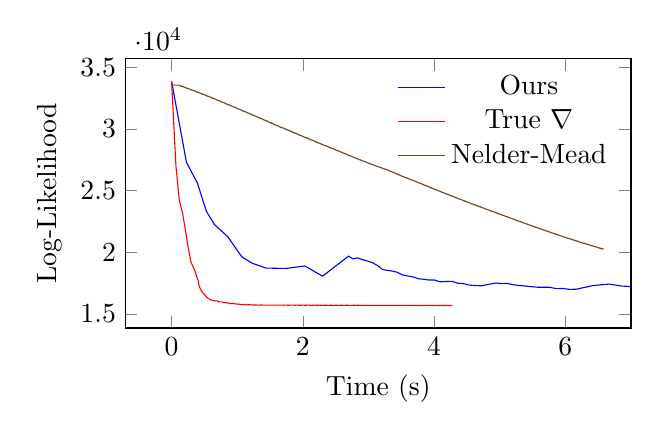 \begin{tikzpicture}
\begin{axis}[xlabel={Time (s)}, ylabel={Log-Likelihood}, width={8cm}, height={5cm}, legend style={draw=none, fill=none}, xmax={7}]
    \legend{{Ours},{True $\nabla$},{Nelder-Mead}}
    \addplot+[no marks]
        table[row sep={\\}]
        {
            x  y  \\
            0.0  33854.695  \\
            0.227  27280.368  \\
            0.392  25629.06  \\
            0.531  23308.997  \\
            0.651  22260.625  \\
            0.855  21263.189  \\
            1.073  19609.956  \\
            1.236  19097.597  \\
            1.439  18720.755  \\
            1.74  18688.197  \\
            2.031  18889.66  \\
            2.3  18062.888  \\
            2.696  19687.103  \\
            2.764  19472.595  \\
            2.836  19542.48  \\
            2.912  19397.437  \\
            2.989  19284.789  \\
            3.065  19139.975  \\
            3.137  18926.95  \\
            3.211  18614.927  \\
            3.284  18534.834  \\
            3.357  18480.04  \\
            3.437  18382.992  \\
            3.52  18161.826  \\
            3.603  18079.265  \\
            3.686  17992.6  \\
            3.763  17852.723  \\
            3.839  17816.734  \\
            3.921  17751.504  \\
            4.002  17759.551  \\
            4.087  17605.466  \\
            4.181  17631.517  \\
            4.269  17648.225  \\
            4.358  17496.155  \\
            4.449  17464.495  \\
            4.536  17337.652  \\
            4.621  17308.485  \\
            4.714  17284.359  \\
            4.943  17510.324  \\
            5.032  17459.587  \\
            5.119  17471.96  \\
            5.214  17359.01  \\
            5.458  17226.678  \\
            5.566  17171.408  \\
            5.664  17168.202  \\
            5.757  17162.881  \\
            5.862  17059.359  \\
            5.966  17064.014  \\
            6.063  16992.569  \\
            6.166  17007.645  \\
            6.413  17293.883  \\
            6.662  17423.775  \\
            6.759  17348.408  \\
            6.856  17263.823  \\
            6.974  17231.219  \\
            7.074  17197.367  \\
            7.177  17223.422  \\
            7.462  17232.863  \\
            7.564  17158.001  \\
            7.665  17090.695  \\
            7.769  17036.338  \\
            8.032  17009.519  \\
            8.136  17060.328  \\
            8.241  17006.118  \\
            8.362  16986.587  \\
            8.467  16927.659  \\
            8.58  16917.448  \\
            8.709  16872.543  \\
            8.816  16806.061  \\
            8.923  16756.797  \\
            9.029  16764.115  \\
            9.148  16728.888  \\
            9.27  16796.997  \\
            9.6  16823.324  \\
            9.915  16807.654  \\
            10.035  16635.556  \\
            10.154  16641.335  \\
            10.278  16645.496  \\
            10.394  16581.145  \\
            10.506  16637.824  \\
            10.638  16609.512  \\
            10.924  16713.411  \\
            11.217  16906.484  \\
            11.488  16814.706  \\
            11.799  16770.529  \\
            12.262  16838.462  \\
            12.701  16857.295  \\
            13.045  16750.699  \\
            13.438  16599.389  \\
            13.944  16629.96  \\
            14.333  16711.821  \\
            14.633  16653.163  \\
            14.936  16660.595  \\
            15.224  16567.105  \\
            15.349  16567.691  \\
            15.474  16574.951  \\
            15.62  16615.834  \\
            15.749  16528.56  \\
            15.876  16520.502  \\
            16.002  16578.661  \\
            16.143  16536.793  \\
        }
        ;
    \addplot+[no marks]
        table[row sep={\\}]
        {
            x  y  \\
            0.0  33854.695  \\
            0.066  27002.376  \\
            0.117  24235.674  \\
            0.169  23118.961  \\
            0.22  21485.1  \\
            0.244  20663.15  \\
            0.295  19206.695  \\
            0.346  18625.582  \\
            0.408  17650.473  \\
            0.421  17218.916  \\
            0.472  16725.583  \\
            0.523  16453.299  \\
            0.544  16308.714  \\
            0.595  16145.324  \\
            0.647  16072.897  \\
            0.705  16054.605  \\
            0.718  15977.019  \\
            0.769  15987.333  \\
            0.821  15906.492  \\
            0.841  15914.252  \\
            0.893  15841.383  \\
            0.944  15851.633  \\
            1.002  15791.742  \\
            1.015  15807.423  \\
            1.066  15760.981  \\
            1.118  15775.372  \\
            1.138  15741.41  \\
            1.189  15752.209  \\
            1.24  15727.715  \\
            1.299  15736.651  \\
            1.312  15720.789  \\
            1.363  15726.736  \\
            1.415  15718.157  \\
            1.435  15720.51  \\
            1.486  15717.869  \\
            1.537  15716.492  \\
            1.596  15718.567  \\
            1.608  15713.683  \\
            1.659  15719.42  \\
            1.711  15711.47  \\
            1.731  15719.996  \\
            1.782  15709.513  \\
            1.834  15720.129  \\
            1.892  15707.65  \\
            1.905  15719.809  \\
            1.956  15705.818  \\
            2.008  15719.105  \\
            2.028  15704.013  \\
            2.079  15718.113  \\
            2.131  15702.249  \\
            2.189  15716.93  \\
            2.201  15700.548  \\
            2.253  15715.637  \\
            2.304  15698.929  \\
            2.325  15714.302  \\
            2.376  15697.407  \\
            2.427  15712.973  \\
            2.485  15695.99  \\
            2.497  15711.684  \\
            2.548  15694.681  \\
            2.6  15710.457  \\
            2.62  15693.479  \\
            2.671  15709.305  \\
            2.722  15692.382  \\
            2.78  15708.235  \\
            2.793  15691.384  \\
            2.844  15707.247  \\
            2.895  15690.478  \\
            2.917  15706.342  \\
            2.968  15689.657  \\
            3.019  15705.516  \\
            3.077  15688.915  \\
            3.09  15704.764  \\
            3.141  15688.244  \\
            3.192  15704.08  \\
            3.213  15687.638  \\
            3.264  15703.46  \\
            3.316  15687.091  \\
            3.374  15702.899  \\
            3.387  15686.596  \\
            3.438  15702.39  \\
            3.489  15686.149  \\
            3.509  15701.929  \\
            3.561  15685.745  \\
            3.613  15701.512  \\
            3.671  15685.379  \\
            3.683  15701.134  \\
            3.734  15685.047  \\
            3.785  15700.792  \\
            3.805  15684.747  \\
            3.856  15700.481  \\
            3.908  15684.475  \\
            3.967  15700.2  \\
            3.979  15684.227  \\
            4.031  15699.944  \\
            4.082  15684.002  \\
            4.102  15699.712  \\
            4.153  15683.798  \\
            4.205  15699.501  \\
            4.263  15683.612  \\
            4.275  15699.309  \\
        }
        ;
    \addplot+[no marks]
        table[row sep={\\}]
        {
            x  y  \\
            9.537e-7  33540.16  \\
            0.013  33540.16  \\
            0.014  33540.16  \\
            0.015  33540.16  \\
            0.016  33540.16  \\
            0.016  33540.16  \\
            0.017  33540.16  \\
            0.018  33540.16  \\
            0.018  33540.16  \\
            0.019  33540.16  \\
            0.02  33540.16  \\
            0.021  33540.16  \\
            0.021  33540.16  \\
            0.022  33540.16  \\
            0.023  33540.16  \\
            0.023  33540.16  \\
            0.024  33540.16  \\
            0.025  33540.16  \\
            0.026  33540.16  \\
            0.026  33540.16  \\
            0.027  33540.16  \\
            0.028  33540.16  \\
            0.028  33540.16  \\
            0.029  33540.16  \\
            0.03  33540.16  \\
            0.03  33540.16  \\
            0.031  33540.16  \\
            0.032  33540.16  \\
            0.032  33540.16  \\
            0.033  33540.16  \\
            0.034  33540.16  \\
            0.034  33540.16  \\
            0.035  33540.16  \\
            0.036  33540.16  \\
            0.036  33540.16  \\
            0.037  33540.16  \\
            0.038  33540.16  \\
            0.038  33540.16  \\
            0.039  33540.16  \\
            0.04  33540.16  \\
            0.04  33540.16  \\
            0.041  33540.16  \\
            0.042  33540.16  \\
            0.042  33540.16  \\
            0.043  33540.16  \\
            0.043  33540.16  \\
            0.044  33540.16  \\
            0.045  33540.16  \\
            0.045  33540.16  \\
            0.046  33540.16  \\
            0.047  33540.16  \\
            0.047  33540.16  \\
            0.048  33540.16  \\
            0.049  33540.16  \\
            0.049  33540.16  \\
            0.05  33540.16  \\
            0.051  33540.16  \\
            0.063  33540.16  \\
            0.064  33540.16  \\
            0.065  33540.16  \\
            0.065  33540.16  \\
            0.066  33540.16  \\
            0.067  33540.16  \\
            0.067  33540.16  \\
            0.068  33540.16  \\
            0.069  33540.16  \\
            0.069  33540.16  \\
            0.07  33540.16  \\
            0.071  33540.16  \\
            0.071  33540.16  \\
            0.072  33540.16  \\
            0.073  33540.16  \\
            0.073  33540.16  \\
            0.074  33540.16  \\
            0.075  33540.16  \\
            0.075  33540.16  \\
            0.076  33540.16  \\
            0.076  33540.16  \\
            0.077  33540.16  \\
            0.078  33540.16  \\
            0.078  33540.16  \\
            0.079  33540.16  \\
            0.08  33540.16  \\
            0.08  33540.16  \\
            0.081  33540.16  \\
            0.082  33540.16  \\
            0.083  33540.16  \\
            0.083  33540.16  \\
            0.084  33540.16  \\
            0.085  33540.16  \\
            0.085  33540.16  \\
            0.086  33540.16  \\
            0.087  33540.16  \\
            0.087  33540.16  \\
            0.088  33540.16  \\
            0.089  33540.16  \\
            0.089  33540.16  \\
            0.09  33540.16  \\
            0.091  33540.16  \\
            0.091  33540.16  \\
            0.092  33540.16  \\
            0.093  33540.16  \\
            0.093  33540.16  \\
            0.094  33540.16  \\
            0.095  33540.16  \\
            0.095  33540.16  \\
            0.096  33540.16  \\
            0.097  33540.16  \\
            0.097  33540.16  \\
            0.098  33540.16  \\
            0.099  33540.16  \\
            0.099  33540.16  \\
            0.1  33540.16  \\
            0.101  33540.16  \\
            0.101  33540.16  \\
            0.102  33540.16  \\
            0.103  33540.16  \\
            0.103  33540.16  \\
            0.104  33540.16  \\
            0.105  33540.16  \\
            0.105  33540.16  \\
            0.106  33540.16  \\
            0.107  33540.16  \\
            0.107  33540.16  \\
            0.108  33540.16  \\
            0.109  33540.16  \\
            0.11  33537.072  \\
            0.112  33534.56  \\
            0.113  33531.156  \\
            0.114  33527.956  \\
            0.116  33524.336  \\
            0.117  33521.145  \\
            0.118  33516.78  \\
            0.119  33513.366  \\
            0.12  33513.366  \\
            0.122  33507.735  \\
            0.123  33502.874  \\
            0.124  33499.498  \\
            0.125  33496.396  \\
            0.133  33492.43  \\
            0.135  33490.096  \\
            0.136  33485.333  \\
            0.137  33481.509  \\
            0.138  33479.274  \\
            0.14  33474.968  \\
            0.14  33472.215  \\
            0.142  33472.215  \\
            0.142  33465.649  \\
            0.144  33465.649  \\
            0.144  33461.715  \\
            0.145  33461.715  \\
            0.146  33461.715  \\
            0.147  33453.549  \\
            0.148  33453.549  \\
            0.149  33449.903  \\
            0.149  33449.903  \\
            0.151  33449.903  \\
            0.151  33439.209  \\
            0.152  33439.209  \\
            0.153  33439.209  \\
            0.153  33439.209  \\
            0.155  33439.209  \\
            0.155  33435.876  \\
            0.157  33435.876  \\
            0.157  33433.697  \\
            0.158  33433.697  \\
            0.159  33433.697  \\
            0.16  33431.14  \\
            0.161  33431.14  \\
            0.162  33428.741  \\
            0.163  33426.749  \\
            0.164  33426.749  \\
            0.164  33426.749  \\
            0.165  33426.749  \\
            0.166  33426.749  \\
            0.167  33422.308  \\
            0.167  33422.308  \\
            0.168  33422.308  \\
            0.169  33422.308  \\
            0.17  33418.176  \\
            0.171  33418.176  \\
            0.173  33416.083  \\
            0.173  33414.017  \\
            0.174  33414.017  \\
            0.175  33411.422  \\
            0.176  33411.422  \\
            0.177  33411.422  \\
            0.178  33408.244  \\
            0.179  33405.279  \\
            0.18  33405.279  \\
            0.182  33402.165  \\
            0.183  33400.01  \\
            0.184  33397.548  \\
            0.185  33393.965  \\
            0.187  33391.635  \\
            0.188  33388.209  \\
            0.189  33385.99  \\
            0.191  33383.414  \\
            0.192  33379.138  \\
            0.193  33375.691  \\
            0.2  33373.307  \\
            0.201  33369.959  \\
            0.202  33366.143  \\
            0.204  33363.285  \\
            0.204  33358.798  \\
            0.206  33358.798  \\
            0.207  33353.56  \\
            0.208  33351.132  \\
            0.209  33351.132  \\
            0.21  33345.313  \\
            0.211  33341.474  \\
            0.212  33341.474  \\
            0.213  33336.114  \\
            0.215  33333.217  \\
            0.216  33329.937  \\
            0.217  33325.91  \\
            0.219  33323.123  \\
            0.219  33319.791  \\
            0.22  33319.791  \\
            0.221  33316.118  \\
            0.222  33316.118  \\
            0.224  33312.01  \\
            0.225  33308.7  \\
            0.226  33305.167  \\
            0.228  33302.684  \\
            0.229  33299.717  \\
            0.229  33295.845  \\
            0.231  33295.845  \\
            0.231  33290.752  \\
            0.233  33290.752  \\
            0.233  33287.365  \\
            0.235  33287.365  \\
            0.235  33284.476  \\
            0.236  33284.476  \\
            0.237  33284.476  \\
            0.238  33281.264  \\
            0.239  33276.955  \\
            0.24  33276.955  \\
            0.24  33276.955  \\
            0.241  33276.955  \\
            0.242  33276.955  \\
            0.243  33276.955  \\
            0.244  33274.047  \\
            0.244  33274.047  \\
            0.245  33274.047  \\
            0.246  33274.047  \\
            0.247  33274.047  \\
            0.248  33271.98  \\
            0.249  33268.191  \\
            0.25  33268.191  \\
            0.251  33268.191  \\
            0.252  33264.855  \\
            0.253  33262.61  \\
            0.254  33259.146  \\
            0.255  33259.146  \\
            0.256  33259.146  \\
            0.257  33252.807  \\
            0.257  33252.807  \\
            0.258  33252.807  \\
            0.259  33252.807  \\
            0.26  33249.625  \\
            0.264  33249.625  \\
            0.266  33246.716  \\
            0.266  33236.31  \\
            0.267  33236.31  \\
            0.268  33236.31  \\
            0.269  33236.31  \\
            0.27  33233.164  \\
            0.272  33229.884  \\
            0.273  33227.088  \\
            0.274  33224.821  \\
            0.275  33222.821  \\
            0.277  33218.366  \\
            0.278  33214.444  \\
            0.279  33210.239  \\
            0.281  33206.009  \\
            0.282  33203.87  \\
            0.283  33200.865  \\
            0.285  33196.958  \\
            0.286  33193.204  \\
            0.287  33187.555  \\
            0.288  33187.555  \\
            0.289  33184.913  \\
            0.291  33182.502  \\
            0.292  33177.857  \\
            0.293  33174.894  \\
            0.295  33171.711  \\
            0.296  33168.133  \\
            0.297  33164.409  \\
            0.298  33161.668  \\
            0.299  33161.668  \\
            0.3  33156.247  \\
            0.302  33153.401  \\
            0.302  33150.262  \\
            0.304  33150.262  \\
            0.304  33147.245  \\
            0.306  33147.245  \\
            0.307  33143.398  \\
            0.308  33140.064  \\
            0.308  33140.064  \\
            0.309  33140.064  \\
            0.311  33137.182  \\
            0.311  33134.454  \\
            0.312  33134.454  \\
            0.313  33134.454  \\
            0.314  33131.051  \\
            0.315  33131.051  \\
            0.316  33124.773  \\
            0.317  33124.773  \\
            0.318  33124.773  \\
            0.319  33120.811  \\
            0.319  33120.811  \\
            0.32  33120.811  \\
            0.321  33117.078  \\
            0.322  33117.078  \\
            0.323  33117.078  \\
            0.324  33115.061  \\
            0.324  33115.061  \\
            0.329  33115.061  \\
            0.33  33112.961  \\
            0.331  33109.879  \\
            0.333  33107.38  \\
            0.333  33105.275  \\
            0.334  33105.275  \\
            0.335  33105.275  \\
            0.336  33105.275  \\
            0.337  33103.22  \\
            0.338  33103.22  \\
            0.339  33098.27  \\
            0.339  33098.27  \\
            0.341  33098.27  \\
            0.341  33095.703  \\
            0.343  33095.703  \\
            0.343  33091.697  \\
            0.345  33091.697  \\
            0.346  33085.633  \\
            0.347  33082.559  \\
            0.348  33082.559  \\
            0.349  33078.566  \\
            0.35  33074.182  \\
            0.352  33071.099  \\
            0.353  33068.267  \\
            0.354  33064.535  \\
            0.356  33061.54  \\
            0.357  33057.416  \\
            0.358  33053.224  \\
            0.36  33050.276  \\
            0.361  33046.387  \\
            0.362  33043.293  \\
            0.364  33039.496  \\
            0.364  33035.457  \\
            0.366  33035.457  \\
            0.366  33030.108  \\
            0.367  33030.108  \\
            0.369  33024.507  \\
            0.37  33021.61  \\
            0.371  33017.901  \\
            0.372  33015.497  \\
            0.373  33015.497  \\
            0.375  33011.553  \\
            0.376  33007.221  \\
            0.377  32999.715  \\
            0.378  32999.715  \\
            0.379  32992.722  \\
            0.379  32992.722  \\
            0.38  32992.722  \\
            0.381  32989.7  \\
            0.383  32989.7  \\
            0.383  32977.576  \\
            0.384  32977.576  \\
            0.385  32977.576  \\
            0.385  32977.576  \\
            0.387  32977.576  \\
            0.387  32974.274  \\
            0.388  32974.274  \\
            0.389  32974.274  \\
            0.39  32972.015  \\
            0.394  32972.015  \\
            0.396  32969.865  \\
            0.396  32967.574  \\
            0.397  32967.574  \\
            0.398  32967.574  \\
            0.399  32964.06  \\
            0.4  32961.258  \\
            0.401  32961.258  \\
            0.401  32961.258  \\
            0.403  32961.258  \\
            0.403  32958.874  \\
            0.404  32958.874  \\
            0.405  32958.874  \\
            0.406  32958.874  \\
            0.407  32955.577  \\
            0.408  32951.98  \\
            0.408  32951.98  \\
            0.409  32951.98  \\
            0.41  32951.98  \\
            0.412  32948.087  \\
            0.413  32946.216  \\
            0.414  32942.962  \\
            0.415  32942.962  \\
            0.416  32940.931  \\
            0.417  32937.322  \\
            0.418  32933.801  \\
            0.419  32933.801  \\
            0.421  32929.997  \\
            0.422  32926.872  \\
            0.423  32923.343  \\
            0.425  32920.919  \\
            0.426  32918.528  \\
            0.427  32915.86  \\
            0.428  32915.86  \\
            0.429  32911.516  \\
            0.43  32908.796  \\
            0.431  32904.735  \\
            0.432  32904.735  \\
            0.434  32899.46  \\
            0.435  32896.364  \\
            0.436  32892.905  \\
            0.438  32889.505  \\
            0.439  32885.236  \\
            0.44  32881.354  \\
            0.441  32881.354  \\
            0.442  32878.584  \\
            0.443  32875.912  \\
            0.445  32871.75  \\
            0.446  32867.649  \\
            0.447  32863.354  \\
            0.448  32859.77  \\
            0.449  32859.77  \\
            0.45  32852.957  \\
            0.452  32849.39  \\
            0.453  32845.876  \\
            0.454  32843.165  \\
            0.458  32838.897  \\
            0.459  32835.229  \\
            0.461  32835.229  \\
            0.461  32829.314  \\
            0.462  32829.314  \\
            0.464  32826.587  \\
            0.464  32823.044  \\
            0.466  32823.044  \\
            0.466  32820.716  \\
            0.468  32820.716  \\
            0.468  32816.988  \\
            0.47  32816.988  \\
            0.47  32814.442  \\
            0.471  32814.442  \\
            0.472  32814.442  \\
            0.473  32811.167  \\
            0.474  32811.167  \\
            0.475  32808.984  \\
            0.475  32808.984  \\
            0.477  32808.984  \\
            0.477  32803.601  \\
            0.479  32803.601  \\
            0.479  32800.027  \\
            0.48  32800.027  \\
            0.481  32800.027  \\
            0.482  32800.027  \\
            0.483  32795.32  \\
            0.484  32792.811  \\
            0.485  32792.811  \\
            0.485  32792.811  \\
            0.487  32792.811  \\
            0.487  32788.818  \\
            0.488  32788.818  \\
            0.489  32788.818  \\
            0.49  32783.737  \\
            0.491  32783.737  \\
            0.492  32781.728  \\
            0.493  32781.728  \\
            0.494  32779.665  \\
            0.495  32779.665  \\
            0.496  32776.787  \\
            0.497  32766.809  \\
            0.498  32766.809  \\
            0.498  32766.809  \\
            0.5  32766.809  \\
            0.501  32761.089  \\
            0.502  32759.046  \\
            0.503  32759.046  \\
            0.504  32753.245  \\
            0.505  32749.557  \\
            0.506  32746.266  \\
            0.507  32746.266  \\
            0.509  32741.603  \\
            0.51  32738.987  \\
            0.511  32734.858  \\
            0.512  32728.892  \\
            0.513  32728.892  \\
            0.514  32724.829  \\
            0.516  32719.329  \\
            0.516  32714.534  \\
            0.518  32714.534  \\
            0.519  32709.227  \\
            0.52  32705.181  \\
            0.525  32701.681  \\
            0.525  32697.505  \\
            0.527  32697.505  \\
            0.528  32694.35  \\
            0.529  32690.6  \\
            0.531  32687.162  \\
            0.531  32684.307  \\
            0.533  32684.307  \\
            0.534  32680.386  \\
            0.535  32675.533  \\
            0.536  32675.533  \\
            0.536  32672.91  \\
            0.538  32672.91  \\
            0.539  32668.942  \\
            0.54  32668.942  \\
            0.541  32664.207  \\
            0.542  32659.221  \\
            0.543  32656.856  \\
            0.544  32656.856  \\
            0.545  32656.856  \\
            0.546  32650.936  \\
            0.546  32650.936  \\
            0.548  32650.936  \\
            0.548  32648.01  \\
            0.549  32648.01  \\
            0.55  32648.01  \\
            0.552  32644.229  \\
            0.552  32639.368  \\
            0.554  32639.368  \\
            0.554  32636.075  \\
            0.555  32636.075  \\
            0.556  32636.075  \\
            0.557  32633.704  \\
            0.558  32631.054  \\
            0.559  32631.054  \\
            0.559  32631.054  \\
            0.56  32631.054  \\
            0.561  32631.054  \\
            0.561  32631.054  \\
            0.562  32631.054  \\
            0.563  32631.054  \\
            0.565  32626.055  \\
            0.565  32624.151  \\
            0.567  32624.151  \\
            0.567  32621.946  \\
            0.569  32621.946  \\
            0.57  32617.931  \\
            0.571  32614.757  \\
            0.572  32611.269  \\
            0.573  32611.269  \\
            0.574  32607.269  \\
            0.576  32604.313  \\
            0.577  32600.759  \\
            0.578  32597.746  \\
            0.58  32595.019  \\
            0.581  32592.145  \\
            0.582  32588.408  \\
            0.583  32584.983  \\
            0.584  32582.129  \\
            0.585  32582.129  \\
            0.59  32578.075  \\
            0.591  32573.652  \\
            0.592  32570.806  \\
            0.594  32566.735  \\
            0.594  32563.556  \\
            0.596  32563.556  \\
            0.597  32558.348  \\
            0.598  32554.85  \\
            0.599  32550.265  \\
            0.601  32545.84  \\
            0.602  32542.261  \\
            0.603  32538.018  \\
            0.604  32533.35  \\
            0.605  32533.35  \\
            0.607  32530.6  \\
            0.607  32522.784  \\
            0.608  32522.784  \\
            0.61  32519.792  \\
            0.611  32515.588  \\
            0.612  32512.974  \\
            0.613  32512.974  \\
            0.614  32508.464  \\
            0.615  32508.464  \\
            0.615  32495.397  \\
            0.616  32495.397  \\
            0.617  32495.397  \\
            0.617  32495.397  \\
            0.618  32495.397  \\
            0.619  32495.397  \\
            0.621  32490.874  \\
            0.621  32487.148  \\
            0.623  32487.148  \\
            0.623  32484.806  \\
            0.624  32484.806  \\
            0.625  32484.806  \\
            0.626  32478.207  \\
            0.626  32478.207  \\
            0.627  32478.207  \\
            0.628  32478.207  \\
            0.629  32475.693  \\
            0.63  32475.693  \\
            0.63  32475.693  \\
            0.631  32475.693  \\
            0.632  32475.693  \\
            0.633  32471.112  \\
            0.634  32471.112  \\
            0.635  32468.883  \\
            0.636  32468.883  \\
            0.637  32465.777  \\
            0.638  32462.64  \\
            0.639  32462.64  \\
            0.64  32460.393  \\
            0.641  32460.393  \\
            0.642  32455.557  \\
            0.643  32452.203  \\
            0.644  32452.203  \\
            0.645  32447.287  \\
            0.646  32447.287  \\
            0.646  32447.287  \\
            0.647  32447.287  \\
            0.649  32442.392  \\
            0.649  32438.056  \\
            0.654  32438.056  \\
            0.655  32435.326  \\
            0.656  32432.025  \\
            0.658  32429.513  \\
            0.659  32425.438  \\
            0.659  32421.69  \\
            0.661  32421.69  \\
            0.662  32419.615  \\
            0.663  32415.93  \\
            0.665  32413.255  \\
            0.666  32409.084  \\
            0.667  32406.802  \\
            0.668  32404.006  \\
            0.669  32399.76  \\
            0.67  32399.76  \\
            0.672  32391.775  \\
            0.673  32387.45  \\
            0.674  32383.756  \\
            0.675  32378.516  \\
            0.677  32373.434  \\
            0.677  32368.811  \\
            0.679  32368.811  \\
            0.68  32364.819  \\
            0.681  32360.795  \\
            0.682  32357.573  \\
            0.683  32352.618  \\
            0.684  32352.618  \\
            0.685  32348.695  \\
            0.686  32348.695  \\
            0.687  32342.608  \\
            0.688  32342.608  \\
            0.689  32339.374  \\
            0.69  32339.374  \\
            0.692  32336.14  \\
            0.692  32332.5  \\
            0.693  32332.5  \\
            0.694  32329.153  \\
            0.695  32329.153  \\
            0.697  32324.237  \\
            0.697  32320.448  \\
            0.698  32320.448  \\
            0.699  32320.448  \\
            0.7  32316.956  \\
            0.701  32316.956  \\
            0.702  32312.581  \\
            0.703  32309.798  \\
            0.704  32309.798  \\
            0.704  32309.798  \\
            0.706  32309.798  \\
            0.706  32307.02  \\
            0.707  32307.02  \\
            0.708  32307.02  \\
            0.709  32304.322  \\
            0.71  32299.336  \\
            0.711  32299.336  \\
            0.712  32299.336  \\
            0.713  32296.127  \\
            0.713  32296.127  \\
            0.717  32296.127  \\
            0.718  32296.127  \\
            0.719  32292.76  \\
            0.72  32292.76  \\
            0.721  32288.061  \\
            0.722  32288.061  \\
            0.723  32288.061  \\
            0.724  32286.091  \\
            0.725  32282.626  \\
            0.727  32278.891  \\
            0.727  32268.957  \\
            0.728  32268.957  \\
            0.729  32268.957  \\
            0.729  32268.957  \\
            0.73  32268.957  \\
            0.732  32263.662  \\
            0.733  32261.146  \\
            0.734  32259.026  \\
            0.736  32255.983  \\
            0.737  32251.39  \\
            0.738  32248.368  \\
            0.739  32244.621  \\
            0.74  32238.48  \\
            0.742  32238.48  \\
            0.743  32231.83  \\
            0.744  32228.252  \\
            0.745  32228.252  \\
            0.746  32223.691  \\
            0.747  32219.519  \\
            0.749  32216.45  \\
            0.749  32213.505  \\
            0.751  32213.505  \\
            0.752  32207.995  \\
            0.753  32204.246  \\
            0.754  32199.809  \\
            0.755  32199.809  \\
            0.756  32196.556  \\
            0.758  32192.907  \\
            0.759  32188.933  \\
            0.76  32184.555  \\
            0.762  32181.566  \\
            0.762  32177.006  \\
            0.763  32177.006  \\
            0.765  32173.64  \\
            0.765  32168.52  \\
            0.766  32168.52  \\
            0.767  32168.52  \\
            0.768  32163.843  \\
            0.769  32163.843  \\
            0.771  32158.989  \\
            0.772  32156.262  \\
            0.773  32153.139  \\
            0.774  32149.774  \\
            0.774  32149.774  \\
            0.776  32149.774  \\
            0.777  32144.715  \\
            0.778  32141.784  \\
            0.782  32137.934  \\
            0.783  32137.934  \\
            0.783  32137.934  \\
            0.784  32137.934  \\
            0.785  32137.934  \\
            0.785  32137.934  \\
            0.786  32137.934  \\
            0.787  32135.605  \\
            0.788  32135.605  \\
            0.789  32135.605  \\
            0.79  32132.66  \\
            0.791  32132.66  \\
            0.792  32130.637  \\
            0.793  32127.923  \\
            0.794  32127.923  \\
            0.795  32122.142  \\
            0.795  32122.142  \\
            0.797  32122.142  \\
            0.798  32118.628  \\
            0.799  32115.19  \\
            0.8  32115.19  \\
            0.801  32112.341  \\
            0.803  32108.722  \\
            0.804  32106.671  \\
            0.804  32103.187  \\
            0.805  32103.187  \\
            0.806  32103.187  \\
            0.808  32097.973  \\
            0.809  32095.762  \\
            0.81  32092.503  \\
            0.811  32089.846  \\
            0.812  32089.846  \\
            0.813  32085.504  \\
            0.815  32082.654  \\
            0.816  32078.465  \\
            0.817  32074.905  \\
            0.818  32070.33  \\
            0.82  32065.862  \\
            0.82  32062.171  \\
            0.822  32062.171  \\
            0.823  32057.241  \\
            0.824  32052.829  \\
            0.825  32052.829  \\
            0.826  32045.469  \\
            0.827  32038.863  \\
            0.828  32038.863  \\
            0.829  32030.569  \\
            0.83  32030.569  \\
            0.831  32027.696  \\
            0.832  32027.696  \\
            0.833  32020.747  \\
            0.835  32016.265  \\
            0.835  32012.843  \\
            0.837  32012.843  \\
            0.838  32009.125  \\
            0.839  32005.404  \\
            0.841  32002.545  \\
            0.841  31999.245  \\
            0.843  31999.245  \\
            0.846  31986.555  \\
            0.847  31986.555  \\
            0.848  31986.555  \\
            0.849  31986.555  \\
            0.849  31986.555  \\
            0.851  31986.555  \\
            0.851  31981.447  \\
            0.852  31981.447  \\
            0.853  31981.447  \\
            0.854  31975.065  \\
            0.855  31975.065  \\
            0.856  31975.065  \\
            0.857  31971.922  \\
            0.857  31971.922  \\
            0.859  31971.922  \\
            0.86  31969.407  \\
            0.861  31966.289  \\
            0.862  31961.524  \\
            0.862  31961.524  \\
            0.863  31961.524  \\
            0.865  31961.524  \\
            0.865  31956.811  \\
            0.867  31956.811  \\
            0.867  31954.486  \\
            0.868  31954.486  \\
            0.869  31954.486  \\
            0.871  31951.795  \\
            0.872  31949.624  \\
            0.873  31947.42  \\
            0.874  31947.42  \\
            0.875  31945.009  \\
            0.876  31941.976  \\
            0.877  31937.529  \\
            0.878  31937.529  \\
            0.879  31934.297  \\
            0.88  31934.297  \\
            0.881  31934.297  \\
            0.882  31931.625  \\
            0.884  31928.467  \\
            0.885  31924.855  \\
            0.885  31920.011  \\
            0.886  31920.011  \\
            0.887  31920.011  \\
            0.889  31916.997  \\
            0.89  31912.59  \\
            0.891  31909.824  \\
            0.893  31903.431  \\
            0.894  31900.013  \\
            0.895  31896.036  \\
            0.896  31893.506  \\
            0.898  31888.939  \\
            0.899  31885.235  \\
            0.9  31880.75  \\
            0.902  31877.479  \\
            0.903  31873.2  \\
            0.904  31870.458  \\
            0.905  31866.612  \\
            0.907  31862.631  \\
            0.907  31860.032  \\
            0.912  31860.032  \\
            0.912  31851.996  \\
            0.914  31851.996  \\
            0.915  31848.566  \\
            0.916  31844.43  \\
            0.917  31841.722  \\
            0.918  31841.722  \\
            0.919  31836.439  \\
            0.921  31831.345  \\
            0.922  31828.641  \\
            0.923  31823.951  \\
            0.924  31823.951  \\
            0.925  31820.423  \\
            0.926  31820.423  \\
            0.927  31813.985  \\
            0.928  31810.682  \\
            0.929  31810.682  \\
            0.93  31806.362  \\
            0.93  31806.362  \\
            0.932  31806.362  \\
            0.932  31803.404  \\
            0.934  31803.404  \\
            0.935  31799.792  \\
            0.936  31795.193  \\
            0.936  31795.193  \\
            0.937  31795.193  \\
            0.938  31789.298  \\
            0.939  31789.298  \\
            0.94  31789.298  \\
            0.941  31786.483  \\
            0.942  31786.483  \\
            0.943  31784.103  \\
            0.944  31784.103  \\
            0.945  31781.762  \\
            0.945  31781.762  \\
            0.946  31781.762  \\
            0.947  31781.762  \\
            0.948  31777.426  \\
            0.949  31777.426  \\
            0.95  31775.28  \\
            0.951  31775.28  \\
            0.952  31772.246  \\
            0.953  31768.262  \\
            0.954  31768.262  \\
            0.955  31768.262  \\
            0.956  31765.496  \\
            0.958  31763.003  \\
            0.959  31760.251  \\
            0.96  31748.393  \\
            0.96  31748.393  \\
            0.961  31748.393  \\
            0.963  31745.266  \\
            0.963  31742.412  \\
            0.965  31742.412  \\
            0.966  31737.284  \\
            0.967  31734.62  \\
            0.968  31730.94  \\
            0.969  31727.446  \\
            0.97  31727.446  \\
            0.972  31723.577  \\
            0.973  31720.013  \\
            0.977  31715.624  \\
            0.978  31715.624  \\
            0.979  31708.626  \\
            0.98  31708.626  \\
            0.981  31704.273  \\
            0.983  31700.257  \\
            0.984  31695.064  \\
            0.985  31691.583  \\
            0.986  31688.134  \\
            0.987  31688.134  \\
            0.988  31681.579  \\
            0.99  31677.929  \\
            0.99  31674.159  \\
            0.992  31674.159  \\
            0.993  31670.331  \\
            0.994  31664.435  \\
            0.995  31661.884  \\
            0.997  31658.725  \\
            0.998  31654.111  \\
            0.999  31651.419  \\
            1.001  31646.992  \\
            1.001  31643.011  \\
            1.003  31643.011  \\
            1.004  31636.206  \\
            1.004  31633.162  \\
            1.006  31633.162  \\
            1.006  31629.811  \\
            1.007  31629.811  \\
            1.008  31629.811  \\
            1.009  31626.213  \\
            1.01  31626.213  \\
            1.011  31623.744  \\
            1.012  31623.744  \\
            1.013  31620.707  \\
            1.014  31620.707  \\
            1.015  31617.693  \\
            1.016  31617.693  \\
            1.017  31615.304  \\
            1.017  31615.304  \\
            1.019  31615.304  \\
            1.02  31609.535  \\
            1.021  31605.407  \\
            1.022  31605.407  \\
            1.023  31603.013  \\
            1.023  31603.013  \\
            1.024  31603.013  \\
            1.026  31599.407  \\
            1.026  31595.275  \\
            1.027  31595.275  \\
            1.028  31595.275  \\
            1.029  31595.275  \\
            1.03  31591.448  \\
            1.031  31591.448  \\
            1.032  31588.183  \\
            1.033  31585.168  \\
            1.034  31585.168  \\
            1.035  31585.168  \\
            1.036  31581.246  \\
            1.037  31579.035  \\
            1.042  31575.852  \\
            1.043  31571.352  \\
            1.044  31568.206  \\
            1.046  31565.595  \\
            1.046  31563.331  \\
            1.048  31563.331  \\
            1.049  31557.56  \\
            1.05  31554.328  \\
            1.051  31549.488  \\
            1.052  31545.777  \\
            1.053  31545.777  \\
            1.055  31541.025  \\
            1.056  31537.706  \\
            1.057  31532.338  \\
            1.059  31529.894  \\
            1.06  31525.003  \\
            1.061  31517.503  \\
            1.063  31517.503  \\
            1.064  31513.846  \\
            1.065  31510.912  \\
            1.067  31507.047  \\
            1.068  31502.831  \\
            1.069  31498.356  \\
            1.07  31498.356  \\
            1.071  31492.349  \\
            1.073  31489.429  \\
            1.074  31483.78  \\
            1.075  31480.681  \\
            1.076  31480.681  \\
            1.077  31475.225  \\
            1.077  31475.225  \\
            1.079  31475.225  \\
            1.079  31465.059  \\
            1.08  31465.059  \\
            1.081  31465.059  \\
            1.082  31459.564  \\
            1.083  31459.564  \\
            1.084  31459.564  \\
            1.085  31456.638  \\
            1.087  31453.513  \\
            1.087  31448.827  \\
            1.089  31448.827  \\
            1.089  31445.06  \\
            1.091  31445.06  \\
            1.091  31438.996  \\
            1.092  31438.996  \\
            1.093  31434.835  \\
            1.094  31434.835  \\
            1.095  31434.835  \\
            1.096  31432.357  \\
            1.098  31432.357  \\
            1.099  31429.072  \\
            1.1  31424.233  \\
            1.101  31424.233  \\
            1.102  31424.233  \\
            1.104  31421.727  \\
            1.104  31417.917  \\
            1.105  31417.917  \\
            1.109  31417.917  \\
            1.11  31414.237  \\
            1.111  31414.237  \\
            1.111  31414.237  \\
            1.112  31414.237  \\
            1.113  31414.237  \\
            1.115  31410.28  \\
            1.115  31406.829  \\
            1.116  31406.829  \\
            1.118  31406.829  \\
            1.118  31402.027  \\
            1.12  31402.027  \\
            1.121  31397.69  \\
            1.122  31393.146  \\
            1.124  31389.692  \\
            1.125  31387.464  \\
            1.126  31383.752  \\
            1.128  31381.448  \\
            1.129  31376.926  \\
            1.13  31374.257  \\
            1.131  31370.212  \\
            1.133  31367.435  \\
            1.134  31363.69  \\
            1.135  31359.51  \\
            1.136  31355.167  \\
            1.137  31355.167  \\
            1.138  31350.14  \\
            1.139  31350.14  \\
            1.141  31345.05  \\
            1.142  31340.697  \\
            1.143  31335.698  \\
            1.144  31335.698  \\
            1.145  31330.315  \\
            1.147  31325.915  \\
            1.148  31321.942  \\
            1.15  31318.284  \\
            1.151  31315.76  \\
            1.152  31309.519  \\
            1.153  31309.519  \\
            1.155  31302.669  \\
            1.156  31299.268  \\
            1.156  31294.322  \\
            1.158  31294.322  \\
            1.159  31289.09  \\
            1.16  31289.09  \\
            1.161  31285.887  \\
            1.162  31282.607  \\
            1.164  31282.607  \\
            1.165  31276.389  \\
            1.166  31270.797  \\
            1.166  31270.797  \\
            1.168  31270.797  \\
            1.169  31267.572  \\
            1.17  31267.572  \\
            1.171  31260.644  \\
            1.172  31260.644  \\
            1.173  31257.289  \\
            1.174  31257.289  \\
            1.177  31257.289  \\
            1.178  31257.289  \\
            1.179  31257.289  \\
            1.18  31248.512  \\
            1.181  31248.512  \\
            1.181  31248.512  \\
            1.183  31248.512  \\
            1.184  31245.863  \\
            1.185  31245.863  \\
            1.186  31240.46  \\
            1.186  31240.46  \\
            1.187  31240.46  \\
            1.188  31240.46  \\
            1.189  31240.46  \\
            1.191  31234.84  \\
            1.191  31230.302  \\
            1.193  31230.302  \\
            1.194  31227.025  \\
            1.195  31224.676  \\
            1.196  31224.676  \\
            1.197  31215.822  \\
            1.197  31215.822  \\
            1.199  31215.822  \\
            1.199  31212.121  \\
            1.2  31212.121  \\
            1.201  31212.121  \\
            1.203  31208.829  \\
            1.204  31204.448  \\
            1.206  31201.583  \\
            1.206  31198.8  \\
            1.208  31198.8  \\
            1.209  31194.95  \\
            1.21  31192.67  \\
            1.211  31189.319  \\
            1.213  31184.714  \\
            1.214  31181.086  \\
            1.215  31177.325  \\
            1.216  31177.325  \\
            1.218  31171.521  \\
            1.219  31168.249  \\
            1.22  31164.892  \\
            1.221  31164.892  \\
            1.222  31158.564  \\
            1.224  31152.307  \\
            1.225  31149.767  \\
            1.226  31145.506  \\
            1.228  31142.071  \\
            1.229  31136.824  \\
            1.23  31133.597  \\
            1.231  31126.04  \\
            1.232  31126.04  \\
            1.234  31120.651  \\
            1.235  31116.054  \\
            1.236  31112.951  \\
            1.238  31110.163  \\
            1.238  31104.781  \\
            1.239  31104.781  \\
            1.24  31104.781  \\
            1.245  31100.416  \\
            1.245  31097.108  \\
            1.247  31097.108  \\
            1.248  31093.339  \\
            1.249  31093.339  \\
            1.25  31088.464  \\
            1.251  31088.464  \\
            1.252  31083.573  \\
            1.253  31083.573  \\
            1.254  31080.734  \\
            1.255  31076.083  \\
            1.256  31076.083  \\
            1.258  31071.431  \\
            1.259  31067.477  \\
            1.259  31067.477  \\
            1.261  31067.477  \\
            1.262  31064.706  \\
            1.263  31059.99  \\
            1.263  31059.99  \\
            1.264  31059.99  \\
            1.265  31059.99  \\
            1.266  31059.99  \\
            1.267  31054.762  \\
            1.268  31054.762  \\
            1.269  31049.244  \\
            1.269  31049.244  \\
            1.27  31049.244  \\
            1.271  31049.244  \\
            1.272  31049.244  \\
            1.273  31046.458  \\
            1.274  31042.484  \\
            1.276  31042.484  \\
            1.277  31038.748  \\
            1.278  31033.801  \\
            1.278  31033.801  \\
            1.28  31033.801  \\
            1.281  31031.046  \\
            1.282  31027.073  \\
            1.284  31024.464  \\
            1.284  31020.372  \\
            1.285  31020.372  \\
            1.286  31020.372  \\
            1.288  31014.076  \\
            1.289  31011.446  \\
            1.291  31005.961  \\
            1.292  31001.985  \\
            1.293  30996.558  \\
            1.294  30996.558  \\
            1.295  30993.726  \\
            1.297  30989.689  \\
            1.297  30981.953  \\
            1.299  30981.953  \\
            1.3  30977.857  \\
            1.301  30974.245  \\
            1.303  30970.335  \\
            1.304  30965.512  \\
            1.305  30960.694  \\
            1.306  30956.456  \\
            1.307  30956.456  \\
            1.309  30953.366  \\
            1.313  30950.734  \\
            1.315  30947.774  \\
            1.316  30942.796  \\
            1.317  30938.379  \\
            1.318  30938.379  \\
            1.319  30934.812  \\
            1.32  30926.58  \\
            1.321  30926.58  \\
            1.322  30926.58  \\
            1.323  30917.816  \\
            1.323  30917.816  \\
            1.325  30917.816  \\
            1.326  30911.681  \\
            1.327  30906.751  \\
            1.328  30903.665  \\
            1.329  30903.665  \\
            1.33  30897.767  \\
            1.332  30897.767  \\
            1.332  30895.008  \\
            1.334  30895.008  \\
            1.335  30889.543  \\
            1.336  30884.765  \\
            1.337  30884.765  \\
            1.338  30884.765  \\
            1.339  30879.169  \\
            1.34  30874.862  \\
            1.341  30874.862  \\
            1.341  30874.862  \\
            1.342  30874.862  \\
            1.344  30874.862  \\
            1.344  30871.433  \\
            1.346  30871.433  \\
            1.346  30868.884  \\
            1.348  30868.884  \\
            1.348  30864.383  \\
            1.349  30864.383  \\
            1.35  30864.383  \\
            1.351  30864.383  \\
            1.352  30861.281  \\
            1.353  30861.281  \\
            1.355  30857.699  \\
            1.355  30852.12  \\
            1.357  30852.12  \\
            1.358  30849.4  \\
            1.359  30846.601  \\
            1.36  30846.601  \\
            1.361  30841.251  \\
            1.362  30841.251  \\
            1.363  30835.768  \\
            1.364  30835.768  \\
            1.365  30830.704  \\
            1.367  30830.704  \\
            1.368  30827.612  \\
            1.369  30823.362  \\
            1.37  30823.362  \\
            1.371  30819.661  \\
            1.373  30815.995  \\
            1.374  30812.08  \\
            1.376  30809.577  \\
            1.377  30805.954  \\
            1.378  30802.257  \\
            1.383  30798.343  \\
            1.384  30794.73  \\
            1.386  30788.519  \\
            1.387  30785.914  \\
            1.388  30785.914  \\
            1.389  30777.94  \\
            1.391  30774.033  \\
            1.392  30769.759  \\
            1.393  30766.058  \\
            1.394  30759.986  \\
            1.396  30759.986  \\
            1.397  30756.206  \\
            1.398  30751.251  \\
            1.399  30751.251  \\
            1.401  30744.093  \\
            1.402  30740.078  \\
            1.403  30736.491  \\
            1.404  30736.491  \\
            1.405  30731.915  \\
            1.407  30728.249  \\
            1.408  30724.118  \\
            1.409  30720.704  \\
            1.41  30714.745  \\
            1.411  30714.745  \\
            1.412  30714.745  \\
            1.413  30711.514  \\
            1.414  30711.514  \\
            1.415  30711.514  \\
            1.416  30703.97  \\
            1.417  30703.97  \\
            1.418  30700.432  \\
            1.419  30700.432  \\
            1.42  30693.181  \\
            1.42  30693.181  \\
            1.421  30693.181  \\
            1.422  30693.181  \\
            1.422  30693.181  \\
            1.424  30693.181  \\
            1.425  30687.605  \\
            1.427  30684.478  \\
            1.427  30680.643  \\
            1.428  30680.643  \\
            1.429  30680.643  \\
            1.43  30680.643  \\
            1.431  30674.526  \\
            1.432  30670.569  \\
            1.433  30670.569  \\
            1.434  30670.569  \\
            1.436  30667.557  \\
            1.436  30657.595  \\
            1.437  30657.595  \\
            1.438  30657.595  \\
            1.438  30657.595  \\
            1.439  30657.595  \\
            1.44  30657.595  \\
            1.442  30654.35  \\
            1.442  30651.342  \\
            1.444  30651.342  \\
            1.445  30646.871  \\
            1.446  30646.871  \\
            1.447  30640.295  \\
            1.448  30640.295  \\
            1.452  30637.507  \\
            1.454  30634.544  \\
            1.455  30630.445  \\
            1.456  30625.721  \\
            1.457  30625.721  \\
            1.458  30619.026  \\
            1.459  30619.026  \\
            1.461  30614.457  \\
            1.462  30609.624  \\
            1.463  30606.715  \\
            1.465  30603.077  \\
            1.466  30598.558  \\
            1.468  30595.823  \\
            1.469  30590.216  \\
            1.47  30584.328  \\
            1.472  30581.093  \\
            1.473  30575.372  \\
            1.474  30571.843  \\
            1.475  30568.421  \\
            1.477  30568.421  \\
            1.478  30564.195  \\
            1.479  30560.735  \\
            1.48  30560.735  \\
            1.481  30554.927  \\
            1.482  30549.528  \\
            1.484  30549.528  \\
            1.485  30544.649  \\
            1.486  30541.003  \\
            1.487  30537.706  \\
            1.488  30537.706  \\
            1.489  30530.25  \\
            1.49  30530.25  \\
            1.492  30523.527  \\
            1.493  30519.703  \\
            1.494  30516.916  \\
            1.495  30516.916  \\
            1.497  30513.596  \\
            1.497  30510.357  \\
            1.499  30510.357  \\
            1.5  30505.822  \\
            1.501  30505.822  \\
            1.502  30502.529  \\
            1.503  30502.529  \\
            1.504  30498.852  \\
            1.505  30492.886  \\
            1.506  30492.886  \\
            1.506  30492.886  \\
            1.507  30492.886  \\
            1.508  30492.886  \\
            1.509  30492.886  \\
            1.51  30484.839  \\
            1.511  30484.839  \\
            1.512  30484.839  \\
            1.513  30480.271  \\
            1.513  30480.271  \\
            1.514  30480.271  \\
            1.516  30480.271  \\
            1.516  30473.921  \\
            1.517  30473.921  \\
            1.521  30473.921  \\
            1.522  30471.491  \\
            1.524  30471.491  \\
            1.525  30467.883  \\
            1.526  30465.554  \\
            1.528  30461.106  \\
            1.529  30457.713  \\
            1.53  30454.579  \\
            1.531  30448.73  \\
            1.532  30448.73  \\
            1.533  30448.73  \\
            1.534  30442.317  \\
            1.535  30442.317  \\
            1.537  30438.088  \\
            1.538  30434.733  \\
            1.54  30431.391  \\
            1.541  30426.507  \\
            1.542  30421.343  \\
            1.543  30412.687  \\
            1.544  30412.687  \\
            1.544  30412.687  \\
            1.546  30412.687  \\
            1.547  30407.616  \\
            1.549  30402.954  \\
            1.549  30395.438  \\
            1.55  30395.438  \\
            1.552  30395.438  \\
            1.553  30391.933  \\
            1.554  30385.036  \\
            1.555  30385.036  \\
            1.557  30378.277  \\
            1.557  30375.296  \\
            1.559  30375.296  \\
            1.56  30367.984  \\
            1.562  30363.244  \\
            1.562  30354.402  \\
            1.564  30354.402  \\
            1.565  30350.433  \\
            1.566  30350.433  \\
            1.567  30346.036  \\
            1.568  30340.105  \\
            1.57  30340.105  \\
            1.571  30335.818  \\
            1.572  30330.812  \\
            1.573  30330.812  \\
            1.575  30327.746  \\
            1.575  30322.236  \\
            1.577  30322.236  \\
            1.578  30317.689  \\
            1.579  30314.851  \\
            1.58  30314.851  \\
            1.581  30314.851  \\
            1.582  30309.32  \\
            1.582  30309.32  \\
            1.584  30309.32  \\
            1.585  30303.56  \\
            1.586  30303.56  \\
            1.586  30303.56  \\
            1.588  30303.56  \\
            1.589  30299.545  \\
            1.592  30299.545  \\
            1.594  30299.545  \\
            1.595  30291.504  \\
            1.596  30291.504  \\
            1.597  30288.347  \\
            1.598  30283.249  \\
            1.599  30283.249  \\
            1.6  30283.249  \\
            1.601  30279.921  \\
            1.602  30279.921  \\
            1.604  30276.403  \\
            1.605  30273.921  \\
            1.606  30270.787  \\
            1.607  30270.787  \\
            1.608  30267.545  \\
            1.609  30267.545  \\
            1.61  30267.545  \\
            1.612  30264.971  \\
            1.613  30260.74  \\
            1.614  30260.74  \\
            1.615  30256.708  \\
            1.616  30252.601  \\
            1.618  30252.601  \\
            1.619  30247.461  \\
            1.62  30242.733  \\
            1.621  30242.733  \\
            1.623  30239.733  \\
            1.624  30234.171  \\
            1.625  30230.696  \\
            1.627  30226.247  \\
            1.628  30221.275  \\
            1.63  30218.146  \\
            1.631  30212.443  \\
            1.632  30212.443  \\
            1.633  30208.413  \\
            1.635  30202.658  \\
            1.636  30199.296  \\
            1.638  30194.447  \\
            1.639  30190.534  \\
            1.64  30186.613  \\
            1.642  30186.613  \\
            1.643  30180.143  \\
            1.644  30175.196  \\
            1.646  30170.707  \\
            1.647  30165.849  \\
            1.648  30161.959  \\
            1.65  30161.959  \\
            1.65  30158.193  \\
            1.652  30158.193  \\
            1.653  30154.827  \\
            1.654  30147.687  \\
            1.655  30147.687  \\
            1.656  30140.796  \\
            1.658  30140.796  \\
            1.659  30135.089  \\
            1.66  30135.089  \\
            1.661  30131.185  \\
            1.665  30131.185  \\
            1.666  30128.107  \\
            1.668  30128.107  \\
            1.669  30124.47  \\
            1.67  30119.858  \\
            1.672  30119.858  \\
            1.672  30109.594  \\
            1.673  30109.594  \\
            1.674  30109.594  \\
            1.676  30109.594  \\
            1.677  30104.689  \\
            1.678  30100.143  \\
            1.679  30100.143  \\
            1.68  30100.143  \\
            1.681  30095.527  \\
            1.682  30095.527  \\
            1.684  30091.886  \\
            1.685  30087.806  \\
            1.686  30087.806  \\
            1.686  30087.806  \\
            1.688  30087.806  \\
            1.689  30083.432  \\
            1.689  30083.432  \\
            1.691  30083.432  \\
            1.692  30080.922  \\
            1.693  30080.922  \\
            1.695  30075.596  \\
            1.695  30071.256  \\
            1.696  30071.256  \\
            1.697  30071.256  \\
            1.698  30071.256  \\
            1.7  30068.18  \\
            1.701  30063.015  \\
            1.702  30063.015  \\
            1.704  30058.808  \\
            1.705  30054.55  \\
            1.706  30048.505  \\
            1.708  30048.505  \\
            1.709  30045.256  \\
            1.71  30040.906  \\
            1.712  30040.906  \\
            1.713  30034.628  \\
            1.715  30031.149  \\
            1.716  30026.497  \\
            1.718  30020.371  \\
            1.719  30017.267  \\
            1.72  30010.554  \\
            1.721  30010.554  \\
            1.722  30010.554  \\
            1.724  30007.533  \\
            1.725  30003.495  \\
            1.727  29999.144  \\
            1.728  29995.981  \\
            1.73  29992.414  \\
            1.731  29988.275  \\
            1.732  29984.772  \\
            1.734  29984.772  \\
            1.735  29976.789  \\
            1.737  29972.422  \\
            1.742  29968.972  \\
            1.743  29961.413  \\
            1.744  29961.413  \\
            1.746  29955.721  \\
            1.747  29952.54  \\
            1.748  29946.947  \\
            1.75  29946.947  \\
            1.751  29942.105  \\
            1.752  29937.925  \\
            1.753  29937.925  \\
            1.755  29934.645  \\
            1.756  29928.701  \\
            1.757  29928.701  \\
            1.758  29923.994  \\
            1.759  29923.994  \\
            1.759  29923.994  \\
            1.761  29923.994  \\
            1.762  29917.871  \\
            1.764  29914.56  \\
            1.765  29911.128  \\
            1.766  29911.128  \\
            1.767  29906.837  \\
            1.768  29906.837  \\
            1.769  29906.837  \\
            1.77  29904.003  \\
            1.772  29904.003  \\
            1.772  29897.786  \\
            1.773  29897.786  \\
            1.774  29897.786  \\
            1.775  29897.786  \\
            1.776  29897.786  \\
            1.778  29893.736  \\
            1.778  29888.404  \\
            1.78  29888.404  \\
            1.781  29882.591  \\
            1.782  29882.591  \\
            1.783  29882.591  \\
            1.784  29876.992  \\
            1.786  29876.992  \\
            1.786  29873.079  \\
            1.788  29873.079  \\
            1.789  29868.366  \\
            1.79  29868.366  \\
            1.792  29862.358  \\
            1.793  29857.889  \\
            1.794  29855.244  \\
            1.796  29855.244  \\
            1.797  29851.833  \\
            1.798  29847.607  \\
            1.8  29847.607  \\
            1.801  29842.95  \\
            1.803  29838.344  \\
            1.804  29832.59  \\
            1.804  29832.59  \\
            1.806  29832.59  \\
            1.807  29827.544  \\
            1.808  29827.544  \\
            1.809  29817.514  \\
            1.81  29817.514  \\
            1.811  29817.514  \\
            1.813  29811.067  \\
            1.814  29805.1  \\
            1.819  29802.395  \\
            1.821  29797.644  \\
            1.822  29791.724  \\
            1.823  29791.724  \\
            1.825  29785.028  \\
            1.826  29776.044  \\
            1.826  29776.044  \\
            1.827  29776.044  \\
            1.829  29776.044  \\
            1.83  29766.953  \\
            1.832  29763.374  \\
            1.833  29756.909  \\
            1.834  29756.909  \\
            1.836  29750.247  \\
            1.836  29745.577  \\
            1.837  29745.577  \\
            1.839  29745.577  \\
            1.839  29738.663  \\
            1.841  29738.663  \\
            1.842  29733.26  \\
            1.844  29733.26  \\
            1.844  29726.462  \\
            1.846  29726.462  \\
            1.847  29723.547  \\
            1.848  29723.547  \\
            1.849  29723.547  \\
            1.851  29720.122  \\
            1.852  29714.337  \\
            1.853  29714.337  \\
            1.854  29707.116  \\
            1.856  29707.116  \\
            1.856  29703.986  \\
            1.858  29703.986  \\
            1.859  29699.919  \\
            1.86  29699.919  \\
            1.861  29699.919  \\
            1.863  29694.371  \\
            1.863  29687.659  \\
            1.864  29687.659  \\
            1.865  29687.659  \\
            1.866  29687.659  \\
            1.867  29687.659  \\
            1.868  29684.142  \\
            1.869  29684.142  \\
            1.871  29684.142  \\
            1.872  29680.689  \\
            1.873  29677.687  \\
            1.875  29677.687  \\
            1.876  29674.787  \\
            1.877  29671.227  \\
            1.878  29671.227  \\
            1.88  29671.227  \\
            1.88  29664.791  \\
            1.882  29664.791  \\
            1.884  29658.876  \\
            1.885  29654.251  \\
            1.886  29648.034  \\
            1.887  29648.034  \\
            1.888  29648.034  \\
            1.89  29644.531  \\
            1.891  29640.467  \\
            1.893  29636.403  \\
            1.897  29631.469  \\
            1.898  29626.522  \\
            1.9  29626.522  \\
            1.901  29619.914  \\
            1.902  29619.914  \\
            1.904  29612.836  \\
            1.905  29607.93  \\
            1.907  29602.593  \\
            1.907  29598.436  \\
            1.909  29598.436  \\
            1.911  29594.138  \\
            1.911  29588.185  \\
            1.913  29588.185  \\
            1.914  29582.906  \\
            1.915  29577.991  \\
            1.917  29577.991  \\
            1.918  29571.8  \\
            1.92  29567.838  \\
            1.921  29563.43  \\
            1.923  29560.613  \\
            1.924  29555.916  \\
            1.924  29555.916  \\
            1.926  29555.916  \\
            1.928  29551.963  \\
            1.928  29545.916  \\
            1.93  29545.916  \\
            1.931  29541.1  \\
            1.933  29535.713  \\
            1.934  29532.506  \\
            1.935  29532.506  \\
            1.936  29524.904  \\
            1.938  29524.904  \\
            1.938  29516.878  \\
            1.94  29516.878  \\
            1.941  29512.713  \\
            1.942  29512.713  \\
            1.943  29512.713  \\
            1.944  29503.788  \\
            1.945  29503.788  \\
            1.945  29503.788  \\
            1.947  29503.788  \\
            1.948  29496.519  \\
            1.949  29496.519  \\
            1.949  29496.519  \\
            1.95  29496.519  \\
            1.952  29496.519  \\
            1.953  29491.817  \\
            1.955  29488.831  \\
            1.956  29478.993  \\
            1.956  29478.993  \\
            1.957  29478.993  \\
            1.958  29478.993  \\
            1.959  29478.993  \\
            1.96  29478.993  \\
            1.961  29478.993  \\
            1.963  29474.708  \\
            1.963  29470.5  \\
            1.965  29470.5  \\
            1.966  29467.33  \\
            1.967  29467.33  \\
            1.968  29461.065  \\
            1.97  29461.065  \\
            1.974  29458.512  \\
            1.976  29454.368  \\
            1.977  29447.425  \\
            1.978  29447.425  \\
            1.979  29442.281  \\
            1.981  29442.281  \\
            1.981  29437.423  \\
            1.983  29437.423  \\
            1.984  29432.033  \\
            1.985  29432.033  \\
            1.986  29427.091  \\
            1.988  29427.091  \\
            1.989  29420.664  \\
            1.99  29415.271  \\
            1.991  29415.271  \\
            1.993  29410.875  \\
            1.995  29405.634  \\
            1.996  29399.852  \\
            1.998  29397.136  \\
            1.999  29393.071  \\
            2.001  29387.116  \\
            2.002  29383.899  \\
            2.004  29378.537  \\
            2.005  29375.589  \\
            2.007  29370.963  \\
            2.009  29367.301  \\
            2.01  29363.942  \\
            2.012  29359.978  \\
            2.013  29354.378  \\
            2.015  29349.874  \\
            2.016  29346.732  \\
            2.017  29342.853  \\
            2.018  29342.853  \\
            2.019  29342.853  \\
            2.021  29337.035  \\
            2.023  29332.756  \\
            2.023  29327.668  \\
            2.025  29327.668  \\
            2.026  29323.928  \\
            2.027  29320.902  \\
            2.029  29320.902  \\
            2.03  29317.649  \\
            2.031  29310.609  \\
            2.033  29310.609  \\
            2.033  29307.272  \\
            2.034  29307.272  \\
            2.035  29307.272  \\
            2.036  29307.272  \\
            2.037  29307.272  \\
            2.039  29300.646  \\
            2.04  29297.788  \\
            2.042  29294.441  \\
            2.043  29291.363  \\
            2.044  29291.363  \\
            2.045  29291.363  \\
            2.046  29285.723  \\
            2.047  29285.723  \\
            2.048  29285.723  \\
            2.052  29282.936  \\
            2.054  29282.936  \\
            2.055  29276.543  \\
            2.057  29272.043  \\
            2.058  29268.34  \\
            2.059  29268.34  \\
            2.061  29265.542  \\
            2.062  29262.442  \\
            2.063  29262.442  \\
            2.064  29262.442  \\
            2.066  29256.551  \\
            2.067  29253.869  \\
            2.068  29253.869  \\
            2.069  29248.987  \\
            2.071  29248.987  \\
            2.071  29244.14  \\
            2.073  29244.14  \\
            2.075  29240.155  \\
            2.075  29236.348  \\
            2.077  29236.348  \\
            2.078  29229.671  \\
            2.08  29229.671  \\
            2.08  29222.152  \\
            2.082  29222.152  \\
            2.084  29218.118  \\
            2.085  29211.724  \\
            2.086  29206.264  \\
            2.088  29206.264  \\
            2.089  29202.281  \\
            2.09  29202.281  \\
            2.092  29195.629  \\
            2.093  29187.695  \\
            2.094  29183.352  \\
            2.096  29183.352  \\
            2.096  29175.224  \\
            2.098  29175.224  \\
            2.099  29164.478  \\
            2.1  29164.478  \\
            2.101  29164.478  \\
            2.103  29158.348  \\
            2.104  29154.758  \\
            2.106  29151.159  \\
            2.107  29146.723  \\
            2.108  29142.953  \\
            2.11  29142.953  \\
            2.111  29139.167  \\
            2.112  29139.167  \\
            2.114  29133.825  \\
            2.115  29128.938  \\
            2.116  29128.938  \\
            2.117  29119.516  \\
            2.119  29119.516  \\
            2.12  29115.794  \\
            2.121  29108.995  \\
            2.123  29108.995  \\
            2.123  29103.432  \\
            2.125  29103.432  \\
            2.126  29100.303  \\
            2.127  29096.542  \\
            2.132  29096.542  \\
            2.133  29092.788  \\
            2.134  29092.788  \\
            2.135  29092.788  \\
            2.136  29088.798  \\
            2.138  29088.798  \\
            2.138  29085.118  \\
            2.14  29085.118  \\
            2.141  29081.092  \\
            2.141  29081.092  \\
            2.143  29081.092  \\
            2.144  29077.175  \\
            2.145  29077.175  \\
            2.145  29077.175  \\
            2.147  29077.175  \\
            2.149  29071.852  \\
            2.149  29066.379  \\
            2.151  29066.379  \\
            2.152  29059.937  \\
            2.153  29059.937  \\
            2.153  29059.937  \\
            2.155  29059.937  \\
            2.156  29053.157  \\
            2.157  29053.157  \\
            2.159  29046.687  \\
            2.161  29043.713  \\
            2.162  29041.09  \\
            2.163  29037.886  \\
            2.165  29037.886  \\
            2.166  29031.087  \\
            2.168  29027.212  \\
            2.169  29022.103  \\
            2.171  29018.905  \\
            2.172  29013.444  \\
            2.173  29013.444  \\
            2.174  29013.444  \\
            2.176  29010.17  \\
            2.177  29003.382  \\
            2.179  29000.082  \\
            2.18  28993.769  \\
            2.181  28993.769  \\
            2.183  28987.649  \\
            2.185  28983.47  \\
            2.186  28979.429  \\
            2.187  28973.989  \\
            2.188  28973.989  \\
            2.189  28973.989  \\
            2.191  28970.732  \\
            2.192  28965.096  \\
            2.193  28965.096  \\
            2.195  28959.305  \\
            2.196  28952.235  \\
            2.197  28947.755  \\
            2.199  28947.755  \\
            2.201  28940.768  \\
            2.201  28936.463  \\
            2.203  28936.463  \\
            2.204  28929.425  \\
            2.205  28929.425  \\
            2.206  28919.88  \\
            2.211  28919.88  \\
            2.212  28913.939  \\
            2.213  28913.939  \\
            2.214  28905.208  \\
            2.215  28905.208  \\
            2.216  28905.208  \\
            2.217  28899.823  \\
            2.218  28899.823  \\
            2.219  28899.823  \\
            2.221  28899.823  \\
            2.221  28891.494  \\
            2.223  28891.494  \\
            2.224  28884.181  \\
            2.225  28884.181  \\
            2.225  28884.181  \\
            2.227  28884.181  \\
            2.228  28879.908  \\
            2.229  28879.908  \\
            2.23  28874.323  \\
            2.232  28874.323  \\
            2.234  28867.75  \\
            2.235  28864.554  \\
            2.236  28864.554  \\
            2.237  28864.554  \\
            2.237  28864.554  \\
            2.239  28864.554  \\
            2.241  28861.439  \\
            2.242  28855.318  \\
            2.243  28855.318  \\
            2.244  28850.578  \\
            2.246  28850.578  \\
            2.247  28846.98  \\
            2.248  28841.503  \\
            2.249  28841.503  \\
            2.25  28841.503  \\
            2.251  28841.503  \\
            2.253  28838.902  \\
            2.254  28832.526  \\
            2.254  28832.526  \\
            2.256  28832.526  \\
            2.258  28829.378  \\
            2.259  28826.25  \\
            2.261  28822.053  \\
            2.262  28816.0  \\
            2.263  28816.0  \\
            2.265  28807.844  \\
            2.267  28805.048  \\
            2.268  28801.694  \\
            2.269  28795.999  \\
            2.271  28795.999  \\
            2.272  28788.854  \\
            2.274  28785.129  \\
            2.276  28779.568  \\
            2.277  28776.712  \\
            2.279  28770.467  \\
            2.28  28766.427  \\
            2.281  28760.043  \\
            2.282  28760.043  \\
            2.284  28760.043  \\
            2.284  28751.114  \\
            2.286  28751.114  \\
            2.288  28744.733  \\
            2.292  28739.544  \\
            2.293  28734.137  \\
            2.295  28734.137  \\
            2.296  28727.209  \\
            2.296  28727.209  \\
            2.298  28727.209  \\
            2.3  28720.706  \\
            2.301  28715.777  \\
            2.302  28710.894  \\
            2.303  28710.894  \\
            2.304  28710.894  \\
            2.305  28710.894  \\
            2.307  28706.141  \\
            2.309  28701.987  \\
            2.311  28698.117  \\
            2.312  28692.983  \\
            2.313  28689.924  \\
            2.315  28689.924  \\
            2.316  28686.732  \\
            2.317  28686.732  \\
            2.318  28681.026  \\
            2.319  28681.026  \\
            2.321  28681.026  \\
            2.323  28677.973  \\
            2.324  28674.205  \\
            2.326  28668.994  \\
            2.328  28665.405  \\
            2.328  28662.481  \\
            2.33  28662.481  \\
            2.331  28656.332  \\
            2.332  28656.332  \\
            2.333  28656.332  \\
            2.335  28656.332  \\
            2.336  28651.034  \\
            2.337  28651.034  \\
            2.339  28651.034  \\
            2.34  28644.971  \\
            2.341  28644.971  \\
            2.342  28639.407  \\
            2.344  28639.407  \\
            2.345  28635.436  \\
            2.346  28635.436  \\
            2.347  28635.436  \\
            2.348  28635.436  \\
            2.35  28630.173  \\
            2.351  28627.165  \\
            2.353  28627.165  \\
            2.354  28619.398  \\
            2.356  28615.49  \\
            2.357  28608.898  \\
            2.358  28608.898  \\
            2.359  28606.123  \\
            2.361  28606.123  \\
            2.363  28600.47  \\
            2.364  28596.068  \\
            2.366  28592.556  \\
            2.367  28588.056  \\
            2.369  28588.056  \\
            2.37  28583.111  \\
            2.372  28578.805  \\
            2.373  28575.841  \\
            2.378  28575.841  \\
            2.379  28569.831  \\
            2.381  28563.126  \\
            2.383  28557.734  \\
            2.383  28549.914  \\
            2.384  28549.914  \\
            2.386  28549.914  \\
            2.387  28544.309  \\
            2.388  28544.309  \\
            2.39  28539.605  \\
            2.392  28534.022  \\
            2.393  28530.362  \\
            2.395  28525.763  \\
            2.397  28521.474  \\
            2.398  28515.314  \\
            2.399  28515.314  \\
            2.401  28510.493  \\
            2.403  28505.47  \\
            2.403  28497.323  \\
            2.405  28497.323  \\
            2.406  28492.828  \\
            2.408  28492.828  \\
            2.409  28488.931  \\
            2.41  28482.955  \\
            2.411  28482.955  \\
            2.413  28482.955  \\
            2.413  28479.609  \\
            2.415  28479.609  \\
            2.416  28471.433  \\
            2.417  28471.433  \\
            2.418  28471.433  \\
            2.419  28471.433  \\
            2.42  28466.932  \\
            2.421  28466.932  \\
            2.422  28466.932  \\
            2.423  28461.174  \\
            2.425  28461.174  \\
            2.426  28454.045  \\
            2.428  28454.045  \\
            2.428  28450.388  \\
            2.429  28450.388  \\
            2.43  28450.388  \\
            2.432  28450.388  \\
            2.433  28445.109  \\
            2.434  28441.375  \\
            2.436  28441.375  \\
            2.437  28434.466  \\
            2.438  28434.466  \\
            2.439  28434.466  \\
            2.441  28430.651  \\
            2.442  28426.453  \\
            2.444  28421.878  \\
            2.445  28416.34  \\
            2.446  28416.34  \\
            2.447  28416.34  \\
            2.448  28412.685  \\
            2.45  28412.685  \\
            2.451  28406.556  \\
            2.452  28406.556  \\
            2.454  28398.783  \\
            2.456  28395.849  \\
            2.461  28392.431  \\
            2.462  28388.194  \\
            2.463  28383.631  \\
            2.465  28383.631  \\
            2.466  28379.662  \\
            2.466  28379.662  \\
            2.467  28379.662  \\
            2.469  28379.662  \\
            2.471  28369.97  \\
            2.472  28366.25  \\
            2.474  28362.635  \\
            2.476  28357.085  \\
            2.477  28351.97  \\
            2.479  28348.194  \\
            2.48  28342.319  \\
            2.481  28342.319  \\
            2.482  28333.775  \\
            2.484  28333.775  \\
            2.485  28325.934  \\
            2.486  28325.934  \\
            2.488  28320.307  \\
            2.49  28317.149  \\
            2.492  28311.097  \\
            2.492  28302.893  \\
            2.493  28302.893  \\
            2.495  28302.893  \\
            2.496  28294.774  \\
            2.497  28294.774  \\
            2.498  28294.774  \\
            2.499  28286.86  \\
            2.501  28286.86  \\
            2.502  28283.68  \\
            2.503  28277.679  \\
            2.504  28277.679  \\
            2.506  28277.679  \\
            2.507  28273.798  \\
            2.508  28273.798  \\
            2.509  28263.129  \\
            2.51  28263.129  \\
            2.512  28263.129  \\
            2.513  28256.649  \\
            2.514  28252.739  \\
            2.516  28252.739  \\
            2.517  28248.947  \\
            2.518  28248.947  \\
            2.519  28248.947  \\
            2.521  28243.846  \\
            2.522  28237.299  \\
            2.523  28237.299  \\
            2.524  28233.475  \\
            2.525  28233.475  \\
            2.527  28233.475  \\
            2.528  28230.537  \\
            2.529  28230.537  \\
            2.53  28226.852  \\
            2.532  28226.852  \\
            2.533  28222.435  \\
            2.534  28222.435  \\
            2.534  28222.435  \\
            2.536  28222.435  \\
            2.537  28215.395  \\
            2.538  28215.395  \\
            2.539  28215.395  \\
            2.544  28212.259  \\
            2.545  28206.121  \\
            2.547  28206.121  \\
            2.549  28200.209  \\
            2.55  28196.93  \\
            2.551  28193.244  \\
            2.553  28193.244  \\
            2.555  28187.765  \\
            2.556  28183.286  \\
            2.558  28177.612  \\
            2.56  28173.586  \\
            2.561  28170.856  \\
            2.562  28165.619  \\
            2.564  28165.619  \\
            2.565  28159.827  \\
            2.566  28156.608  \\
            2.568  28156.608  \\
            2.57  28148.893  \\
            2.571  28143.114  \\
            2.573  28138.936  \\
            2.574  28133.13  \\
            2.576  28133.13  \\
            2.577  28128.985  \\
            2.578  28124.037  \\
            2.58  28124.037  \\
            2.581  28115.953  \\
            2.583  28112.083  \\
            2.584  28108.377  \\
            2.585  28108.377  \\
            2.586  28108.377  \\
            2.588  28103.423  \\
            2.59  28099.045  \\
            2.591  28092.721  \\
            2.593  28088.11  \\
            2.594  28084.253  \\
            2.596  28084.253  \\
            2.596  28076.351  \\
            2.597  28076.351  \\
            2.599  28076.351  \\
            2.6  28072.499  \\
            2.601  28072.499  \\
            2.603  28068.709  \\
            2.605  28063.027  \\
            2.606  28057.913  \\
            2.608  28054.107  \\
            2.61  28047.524  \\
            2.611  28041.696  \\
            2.612  28041.696  \\
            2.612  28041.696  \\
            2.614  28041.696  \\
            2.615  28038.067  \\
            2.616  28038.067  \\
            2.617  28034.804  \\
            2.618  28034.804  \\
            2.62  28034.804  \\
            2.621  28028.955  \\
            2.622  28028.955  \\
            2.623  28024.183  \\
            2.628  28024.183  \\
            2.63  28020.875  \\
            2.63  28018.154  \\
            2.631  28018.154  \\
            2.633  28018.154  \\
            2.635  28014.338  \\
            2.636  28006.639  \\
            2.636  28006.639  \\
            2.638  28006.639  \\
            2.64  28001.745  \\
            2.64  27998.667  \\
            2.642  27998.667  \\
            2.643  27994.527  \\
            2.645  27994.527  \\
            2.646  27988.64  \\
            2.647  27982.936  \\
            2.649  27982.936  \\
            2.65  27977.138  \\
            2.65  27977.138  \\
            2.652  27977.138  \\
            2.653  27969.582  \\
            2.654  27969.582  \\
            2.656  27969.582  \\
            2.657  27962.127  \\
            2.659  27958.377  \\
            2.661  27954.554  \\
            2.661  27951.16  \\
            2.662  27951.16  \\
            2.664  27951.16  \\
            2.666  27946.087  \\
            2.666  27935.081  \\
            2.668  27935.081  \\
            2.67  27930.604  \\
            2.671  27926.256  \\
            2.673  27921.352  \\
            2.675  27918.21  \\
            2.676  27912.654  \\
            2.677  27912.654  \\
            2.679  27904.093  \\
            2.681  27898.153  \\
            2.682  27893.373  \\
            2.683  27888.359  \\
            2.685  27888.359  \\
            2.686  27878.744  \\
            2.687  27878.744  \\
            2.689  27875.454  \\
            2.69  27870.06  \\
            2.691  27870.06  \\
            2.692  27865.834  \\
            2.694  27865.834  \\
            2.695  27858.658  \\
            2.696  27858.658  \\
            2.697  27853.503  \\
            2.698  27853.503  \\
            2.7  27853.503  \\
            2.701  27848.035  \\
            2.703  27845.056  \\
            2.705  27841.466  \\
            2.706  27838.206  \\
            2.71  27838.206  \\
            2.711  27830.14  \\
            2.712  27830.14  \\
            2.713  27830.14  \\
            2.714  27830.14  \\
            2.715  27826.171  \\
            2.717  27826.171  \\
            2.718  27820.361  \\
            2.719  27820.361  \\
            2.72  27813.187  \\
            2.721  27813.187  \\
            2.723  27813.187  \\
            2.724  27809.14  \\
            2.726  27804.816  \\
            2.727  27799.498  \\
            2.728  27799.498  \\
            2.729  27799.498  \\
            2.73  27799.498  \\
            2.731  27799.498  \\
            2.733  27793.729  \\
            2.734  27789.166  \\
            2.735  27785.282  \\
            2.737  27785.282  \\
            2.739  27778.582  \\
            2.74  27775.668  \\
            2.741  27771.352  \\
            2.742  27771.352  \\
            2.743  27771.352  \\
            2.744  27771.352  \\
            2.745  27771.352  \\
            2.747  27768.094  \\
            2.749  27763.679  \\
            2.75  27760.555  \\
            2.751  27760.555  \\
            2.753  27751.006  \\
            2.755  27746.094  \\
            2.757  27741.476  \\
            2.758  27738.304  \\
            2.76  27733.933  \\
            2.761  27729.854  \\
            2.763  27729.854  \\
            2.764  27723.248  \\
            2.766  27720.27  \\
            2.767  27715.745  \\
            2.768  27715.745  \\
            2.77  27707.718  \\
            2.772  27702.709  \\
            2.773  27698.155  \\
            2.774  27698.155  \\
            2.776  27693.282  \\
            2.778  27689.413  \\
            2.779  27682.792  \\
            2.78  27682.792  \\
            2.782  27678.236  \\
            2.783  27673.664  \\
            2.784  27673.664  \\
            2.785  27666.053  \\
            2.786  27666.053  \\
            2.788  27666.053  \\
            2.789  27658.835  \\
            2.793  27652.643  \\
            2.795  27652.643  \\
            2.797  27647.172  \\
            2.799  27641.737  \\
            2.8  27638.303  \\
            2.801  27631.796  \\
            2.802  27631.796  \\
            2.803  27631.796  \\
            2.804  27631.796  \\
            2.806  27625.239  \\
            2.808  27618.182  \\
            2.809  27610.049  \\
            2.809  27610.049  \\
            2.811  27610.049  \\
            2.812  27605.711  \\
            2.813  27605.711  \\
            2.814  27605.711  \\
            2.815  27605.711  \\
            2.816  27601.882  \\
            2.818  27601.882  \\
            2.819  27593.102  \\
            2.82  27593.102  \\
            2.82  27593.102  \\
            2.821  27593.102  \\
            2.823  27593.102  \\
            2.824  27588.673  \\
            2.825  27588.673  \\
            2.826  27584.365  \\
            2.827  27584.365  \\
            2.829  27584.365  \\
            2.83  27579.172  \\
            2.831  27579.172  \\
            2.832  27571.709  \\
            2.834  27571.709  \\
            2.835  27568.766  \\
            2.837  27563.554  \\
            2.839  27559.896  \\
            2.84  27555.789  \\
            2.841  27555.789  \\
            2.842  27552.069  \\
            2.844  27552.069  \\
            2.845  27547.634  \\
            2.847  27543.042  \\
            2.849  27540.292  \\
            2.851  27534.694  \\
            2.852  27530.864  \\
            2.854  27527.285  \\
            2.856  27524.191  \\
            2.857  27519.545  \\
            2.859  27516.519  \\
            2.861  27512.096  \\
            2.862  27508.158  \\
            2.863  27503.289  \\
            2.865  27503.289  \\
            2.866  27498.669  \\
            2.867  27498.669  \\
            2.869  27495.041  \\
            2.871  27490.898  \\
            2.872  27483.745  \\
            2.877  27478.82  \\
            2.878  27471.213  \\
            2.879  27471.213  \\
            2.88  27471.213  \\
            2.882  27465.979  \\
            2.883  27460.405  \\
            2.884  27460.405  \\
            2.886  27460.405  \\
            2.887  27455.741  \\
            2.889  27450.344  \\
            2.891  27443.789  \\
            2.892  27437.781  \\
            2.894  27431.2  \\
            2.895  27428.134  \\
            2.897  27428.134  \\
            2.899  27422.189  \\
            2.899  27415.264  \\
            2.9  27415.264  \\
            2.901  27415.264  \\
            2.903  27415.264  \\
            2.904  27412.167  \\
            2.906  27412.167  \\
            2.908  27406.702  \\
            2.909  27401.903  \\
            2.91  27401.903  \\
            2.911  27401.903  \\
            2.913  27395.535  \\
            2.914  27389.344  \\
            2.915  27389.344  \\
            2.916  27389.344  \\
            2.918  27389.344  \\
            2.919  27383.783  \\
            2.92  27383.783  \\
            2.922  27380.598  \\
            2.924  27377.762  \\
            2.925  27372.374  \\
            2.926  27372.374  \\
            2.927  27372.374  \\
            2.928  27364.956  \\
            2.93  27364.956  \\
            2.932  27361.541  \\
            2.933  27355.311  \\
            2.934  27355.311  \\
            2.936  27355.311  \\
            2.937  27352.099  \\
            2.937  27352.099  \\
            2.938  27352.099  \\
            2.94  27352.099  \\
            2.942  27343.359  \\
            2.943  27339.378  \\
            2.945  27339.378  \\
            2.946  27331.219  \\
            2.947  27331.219  \\
            2.948  27331.219  \\
            2.95  27331.219  \\
            2.951  27325.176  \\
            2.953  27325.176  \\
            2.954  27319.899  \\
            2.956  27315.581  \\
            2.958  27310.595  \\
            2.959  27302.703  \\
            2.96  27302.703  \\
            2.962  27302.703  \\
            2.967  27295.975  \\
            2.97  27290.096  \\
            2.972  27285.155  \\
            2.974  27279.435  \\
            2.976  27275.478  \\
            2.977  27270.189  \\
            2.979  27270.189  \\
            2.98  27263.426  \\
            2.982  27263.426  \\
            2.983  27253.315  \\
            2.984  27253.315  \\
            2.985  27247.579  \\
            2.987  27247.579  \\
            2.988  27241.224  \\
            2.99  27241.224  \\
            2.991  27236.784  \\
            2.994  27236.784  \\
            2.996  27229.164  \\
            2.997  27225.398  \\
            2.999  27222.169  \\
            3.0  27216.481  \\
            3.002  27216.481  \\
            3.003  27210.494  \\
            3.005  27210.494  \\
            3.007  27207.304  \\
            3.007  27204.221  \\
            3.009  27204.221  \\
            3.01  27199.662  \\
            3.012  27199.662  \\
            3.013  27192.482  \\
            3.015  27192.482  \\
            3.016  27189.102  \\
            3.018  27189.102  \\
            3.019  27182.188  \\
            3.021  27178.352  \\
            3.022  27173.455  \\
            3.024  27173.455  \\
            3.025  27169.228  \\
            3.026  27169.228  \\
            3.027  27169.228  \\
            3.028  27169.228  \\
            3.03  27162.237  \\
            3.031  27158.634  \\
            3.033  27158.634  \\
            3.034  27152.475  \\
            3.036  27148.955  \\
            3.037  27143.617  \\
            3.038  27143.617  \\
            3.039  27143.617  \\
            3.04  27143.617  \\
            3.041  27143.617  \\
            3.044  27143.617  \\
            3.045  27138.559  \\
            3.047  27138.559  \\
            3.048  27130.401  \\
            3.049  27130.401  \\
            3.051  27125.485  \\
            3.052  27122.098  \\
            3.054  27122.098  \\
            3.056  27116.661  \\
            3.057  27111.743  \\
            3.062  27111.743  \\
            3.064  27107.85  \\
            3.065  27102.062  \\
            3.066  27098.861  \\
            3.068  27098.861  \\
            3.07  27093.805  \\
            3.072  27088.431  \\
            3.074  27084.596  \\
            3.075  27080.651  \\
            3.077  27080.651  \\
            3.078  27075.255  \\
            3.079  27072.01  \\
            3.081  27072.01  \\
            3.082  27064.13  \\
            3.084  27064.13  \\
            3.085  27055.112  \\
            3.087  27055.112  \\
            3.088  27051.376  \\
            3.09  27051.376  \\
            3.091  27046.457  \\
            3.093  27040.324  \\
            3.095  27037.465  \\
            3.097  27033.803  \\
            3.099  27026.365  \\
            3.1  27021.209  \\
            3.101  27014.994  \\
            3.102  27014.994  \\
            3.104  27014.994  \\
            3.106  27010.11  \\
            3.107  27002.488  \\
            3.109  27002.488  \\
            3.11  26994.764  \\
            3.112  26989.114  \\
            3.113  26982.4  \\
            3.114  26982.4  \\
            3.116  26982.4  \\
            3.117  26979.371  \\
            3.119  26979.371  \\
            3.121  26975.291  \\
            3.122  26970.664  \\
            3.123  26961.395  \\
            3.124  26961.395  \\
            3.125  26961.395  \\
            3.126  26961.395  \\
            3.127  26961.395  \\
            3.13  26961.395  \\
            3.131  26958.24  \\
            3.132  26952.618  \\
            3.134  26952.618  \\
            3.135  26948.624  \\
            3.137  26948.624  \\
            3.138  26943.89  \\
            3.139  26943.89  \\
            3.14  26941.07  \\
            3.142  26941.07  \\
            3.144  26934.73  \\
            3.146  26931.582  \\
            3.147  26926.564  \\
            3.148  26926.564  \\
            3.148  26926.564  \\
            3.153  26926.564  \\
            3.156  26922.701  \\
            3.157  26917.983  \\
            3.159  26917.983  \\
            3.161  26913.382  \\
            3.163  26909.93  \\
            3.165  26906.295  \\
            3.166  26901.029  \\
            3.169  26901.029  \\
            3.17  26893.796  \\
            3.173  26893.796  \\
            3.175  26888.034  \\
            3.177  26885.289  \\
            3.178  26880.305  \\
            3.179  26880.305  \\
            3.179  26880.305  \\
            3.181  26880.305  \\
            3.183  26871.926  \\
            3.186  26867.127  \\
            3.188  26862.495  \\
            3.19  26857.157  \\
            3.191  26853.55  \\
            3.193  26853.55  \\
            3.195  26848.809  \\
            3.196  26844.249  \\
            3.197  26844.249  \\
            3.199  26844.249  \\
            3.2  26836.765  \\
            3.202  26836.765  \\
            3.204  26827.789  \\
            3.205  26821.298  \\
            3.208  26821.298  \\
            3.209  26809.785  \\
            3.211  26809.785  \\
            3.214  26803.564  \\
            3.215  26800.073  \\
            3.216  26800.073  \\
            3.219  26800.073  \\
            3.221  26792.002  \\
            3.222  26787.825  \\
            3.224  26787.825  \\
            3.226  26784.011  \\
            3.228  26778.694  \\
            3.229  26774.238  \\
            3.231  26774.238  \\
            3.232  26768.877  \\
            3.234  26768.877  \\
            3.235  26762.97  \\
            3.236  26762.97  \\
            3.238  26762.97  \\
            3.24  26756.044  \\
            3.241  26750.909  \\
            3.242  26750.909  \\
            3.244  26750.909  \\
            3.245  26742.28  \\
            3.247  26742.28  \\
            3.248  26736.815  \\
            3.25  26736.815  \\
            3.252  26731.901  \\
            3.254  26728.884  \\
            3.258  26723.443  \\
            3.259  26723.443  \\
            3.261  26723.443  \\
            3.262  26718.984  \\
            3.263  26718.984  \\
            3.263  26718.984  \\
            3.265  26718.984  \\
            3.266  26711.228  \\
            3.268  26711.228  \\
            3.269  26706.637  \\
            3.269  26706.637  \\
            3.271  26706.637  \\
            3.272  26700.521  \\
            3.273  26700.521  \\
            3.274  26700.521  \\
            3.276  26700.521  \\
            3.277  26695.888  \\
            3.279  26692.936  \\
            3.281  26687.155  \\
            3.282  26683.694  \\
            3.282  26683.694  \\
            3.284  26683.694  \\
            3.286  26677.304  \\
            3.288  26672.386  \\
            3.289  26668.049  \\
            3.291  26661.104  \\
            3.293  26656.587  \\
            3.293  26649.456  \\
            3.294  26649.456  \\
            3.296  26649.456  \\
            3.298  26643.883  \\
            3.298  26638.433  \\
            3.3  26638.433  \\
            3.302  26632.604  \\
            3.304  26628.577  \\
            3.306  26625.687  \\
            3.307  26621.095  \\
            3.308  26621.095  \\
            3.31  26616.736  \\
            3.312  26611.09  \\
            3.313  26606.099  \\
            3.314  26606.099  \\
            3.315  26596.995  \\
            3.317  26596.995  \\
            3.318  26589.382  \\
            3.319  26589.382  \\
            3.32  26582.24  \\
            3.322  26582.24  \\
            3.323  26578.502  \\
            3.324  26578.502  \\
            3.325  26570.502  \\
            3.327  26570.502  \\
            3.329  26566.676  \\
            3.33  26563.575  \\
            3.332  26559.886  \\
            3.334  26556.296  \\
            3.336  26551.511  \\
            3.337  26546.907  \\
            3.338  26539.858  \\
            3.339  26539.858  \\
            3.34  26539.858  \\
            3.343  26539.858  \\
            3.346  26539.858  \\
            3.347  26531.945  \\
            3.349  26528.948  \\
            3.351  26525.666  \\
            3.353  26521.784  \\
            3.354  26517.168  \\
            3.355  26513.511  \\
            3.357  26513.511  \\
            3.358  26510.399  \\
            3.359  26504.018  \\
            3.36  26504.018  \\
            3.361  26504.018  \\
            3.362  26504.018  \\
            3.363  26504.018  \\
            3.365  26504.018  \\
            3.366  26498.967  \\
            3.367  26493.446  \\
            3.368  26493.446  \\
            3.37  26493.446  \\
            3.371  26488.018  \\
            3.372  26483.324  \\
            3.374  26483.324  \\
            3.375  26478.041  \\
            3.376  26475.1  \\
            3.377  26475.1  \\
            3.379  26475.1  \\
            3.381  26465.983  \\
            3.382  26463.193  \\
            3.384  26460.09  \\
            3.385  26454.215  \\
            3.386  26454.215  \\
            3.387  26454.215  \\
            3.389  26448.492  \\
            3.39  26442.539  \\
            3.391  26442.539  \\
            3.392  26442.539  \\
            3.394  26437.196  \\
            3.395  26433.142  \\
            3.396  26433.142  \\
            3.397  26433.142  \\
            3.399  26429.598  \\
            3.401  26422.805  \\
            3.402  26418.124  \\
            3.404  26418.124  \\
            3.405  26412.256  \\
            3.407  26403.452  \\
            3.408  26399.557  \\
            3.409  26399.557  \\
            3.41  26393.481  \\
            3.412  26393.481  \\
            3.414  26386.265  \\
            3.415  26381.223  \\
            3.417  26375.919  \\
            3.419  26369.197  \\
            3.42  26363.856  \\
            3.421  26359.504  \\
            3.423  26359.504  \\
            3.424  26352.102  \\
            3.428  26352.102  \\
            3.43  26348.532  \\
            3.432  26343.604  \\
            3.433  26338.328  \\
            3.434  26338.328  \\
            3.435  26335.251  \\
            3.436  26335.251  \\
            3.437  26335.251  \\
            3.439  26335.251  \\
            3.439  26327.819  \\
            3.441  26327.819  \\
            3.442  26314.885  \\
            3.443  26314.885  \\
            3.444  26314.885  \\
            3.445  26310.344  \\
            3.447  26310.344  \\
            3.448  26306.518  \\
            3.449  26306.518  \\
            3.451  26301.921  \\
            3.452  26298.561  \\
            3.454  26298.561  \\
            3.454  26293.999  \\
            3.456  26293.999  \\
            3.457  26287.796  \\
            3.459  26287.796  \\
            3.459  26283.86  \\
            3.461  26283.86  \\
            3.462  26278.783  \\
            3.464  26278.783  \\
            3.465  26275.703  \\
            3.467  26271.263  \\
            3.468  26266.922  \\
            3.47  26266.922  \\
            3.47  26262.43  \\
            3.472  26262.43  \\
            3.473  26256.225  \\
            3.475  26256.225  \\
            3.475  26251.799  \\
            3.476  26251.799  \\
            3.478  26251.799  \\
            3.48  26245.382  \\
            3.481  26241.576  \\
            3.483  26237.548  \\
            3.485  26231.575  \\
            3.486  26227.321  \\
            3.486  26227.321  \\
            3.488  26227.321  \\
            3.489  26221.615  \\
            3.49  26221.615  \\
            3.491  26221.615  \\
            3.493  26214.7  \\
            3.494  26211.467  \\
            3.496  26211.467  \\
            3.497  26202.719  \\
            3.498  26202.719  \\
            3.5  26195.717  \\
            3.502  26189.11  \\
            3.502  26183.287  \\
            3.504  26183.287  \\
            3.506  26179.067  \\
            3.507  26176.178  \\
            3.512  26171.123  \\
            3.513  26165.992  \\
            3.514  26165.992  \\
            3.516  26165.992  \\
            3.517  26157.339  \\
            3.519  26157.339  \\
            3.521  26150.47  \\
            3.523  26145.629  \\
            3.524  26139.958  \\
            3.525  26139.958  \\
            3.526  26139.958  \\
            3.528  26135.12  \\
            3.529  26130.558  \\
            3.531  26130.558  \\
            3.532  26121.171  \\
            3.533  26121.171  \\
            3.534  26117.374  \\
            3.536  26117.374  \\
            3.537  26107.814  \\
            3.539  26107.814  \\
            3.541  26102.331  \\
            3.542  26097.65  \\
            3.544  26092.356  \\
            3.545  26087.422  \\
            3.546  26087.422  \\
            3.548  26087.422  \\
            3.549  26080.338  \\
            3.549  26080.338  \\
            3.551  26080.338  \\
            3.553  26076.9  \\
            3.555  26073.569  \\
            3.556  26068.725  \\
            3.557  26064.825  \\
            3.558  26064.825  \\
            3.559  26064.825  \\
            3.56  26064.825  \\
            3.561  26064.825  \\
            3.562  26064.825  \\
            3.563  26064.825  \\
            3.565  26058.804  \\
            3.566  26053.922  \\
            3.567  26053.922  \\
            3.569  26053.922  \\
            3.57  26050.114  \\
            3.572  26050.114  \\
            3.573  26045.168  \\
            3.575  26041.709  \\
            3.577  26034.054  \\
            3.579  26029.107  \\
            3.58  26025.102  \\
            3.582  26025.102  \\
            3.583  26016.92  \\
            3.584  26016.92  \\
            3.586  26016.92  \\
            3.587  26008.482  \\
            3.588  26008.482  \\
            3.59  26008.482  \\
            3.591  26003.983  \\
            3.592  25998.732  \\
            3.594  25998.732  \\
            3.596  25995.18  \\
            3.598  25990.632  \\
            3.603  25986.292  \\
            3.605  25981.949  \\
            3.606  25977.83  \\
            3.608  25977.83  \\
            3.609  25969.68  \\
            3.61  25969.68  \\
            3.612  25962.8  \\
            3.614  25958.617  \\
            3.615  25954.191  \\
            3.616  25954.191  \\
            3.618  25950.627  \\
            3.619  25946.549  \\
            3.621  25946.549  \\
            3.622  25938.08  \\
            3.623  25938.08  \\
            3.624  25931.11  \\
            3.626  25931.11  \\
            3.628  25922.042  \\
            3.629  25917.65  \\
            3.631  25917.65  \\
            3.631  25913.504  \\
            3.632  25913.504  \\
            3.634  25913.504  \\
            3.636  25905.447  \\
            3.638  25901.184  \\
            3.638  25897.024  \\
            3.64  25897.024  \\
            3.642  25887.905  \\
            3.643  25882.267  \\
            3.644  25882.267  \\
            3.645  25882.267  \\
            3.646  25875.988  \\
            3.648  25875.988  \\
            3.649  25870.063  \\
            3.651  25870.063  \\
            3.651  25862.847  \\
            3.652  25862.847  \\
            3.653  25862.847  \\
            3.655  25862.847  \\
            3.656  25859.218  \\
            3.658  25859.218  \\
            3.659  25855.718  \\
            3.661  25849.142  \\
            3.662  25843.509  \\
            3.664  25843.509  \\
            3.664  25840.699  \\
            3.665  25840.699  \\
            3.667  25840.699  \\
            3.669  25833.844  \\
            3.671  25830.865  \\
            3.671  25827.891  \\
            3.673  25827.891  \\
            3.675  25822.719  \\
            3.676  25817.127  \\
            3.677  25817.127  \\
            3.679  25817.127  \\
            3.68  25811.145  \\
            3.681  25806.874  \\
            3.682  25806.874  \\
            3.684  25806.874  \\
            3.685  25803.95  \\
            3.686  25803.95  \\
            3.69  25803.95  \\
            3.692  25798.687  \\
            3.693  25793.73  \\
            3.695  25793.73  \\
            3.696  25788.071  \\
            3.698  25788.071  \\
            3.699  25780.939  \\
            3.7  25777.928  \\
            3.702  25777.928  \\
            3.704  25774.577  \\
            3.706  25771.562  \\
            3.708  25763.968  \\
            3.71  25758.827  \\
            3.711  25751.652  \\
            3.713  25746.125  \\
            3.715  25742.163  \\
            3.716  25736.05  \\
            3.718  25736.05  \\
            3.72  25728.433  \\
            3.72  25725.458  \\
            3.722  25725.458  \\
            3.724  25717.903  \\
            3.725  25712.879  \\
            3.727  25712.879  \\
            3.728  25708.656  \\
            3.729  25708.656  \\
            3.731  25708.656  \\
            3.732  25701.964  \\
            3.733  25701.964  \\
            3.734  25693.818  \\
            3.736  25693.818  \\
            3.737  25686.738  \\
            3.739  25686.738  \\
            3.741  25682.406  \\
            3.742  25672.017  \\
            3.743  25672.017  \\
            3.744  25672.017  \\
            3.745  25666.405  \\
            3.746  25666.405  \\
            3.748  25666.405  \\
            3.749  25660.537  \\
            3.751  25660.537  \\
            3.753  25656.633  \\
            3.754  25650.032  \\
            3.756  25650.032  \\
            3.757  25644.978  \\
            3.758  25644.978  \\
            3.76  25644.978  \\
            3.761  25639.495  \\
            3.762  25639.495  \\
            3.764  25632.742  \\
            3.766  25629.437  \\
            3.767  25626.41  \\
            3.769  25626.41  \\
            3.769  25622.077  \\
            3.771  25622.077  \\
            3.772  25615.757  \\
            3.773  25615.757  \\
            3.774  25615.757  \\
            3.776  25611.294  \\
            3.781  25607.827  \\
            3.783  25600.976  \\
            3.784  25596.438  \\
            3.784  25596.438  \\
            3.786  25596.438  \\
            3.788  25593.43  \\
            3.789  25590.242  \\
            3.79  25590.242  \\
            3.792  25587.191  \\
            3.793  25581.492  \\
            3.794  25581.492  \\
            3.796  25581.492  \\
            3.797  25574.253  \\
            3.799  25571.103  \\
            3.8  25567.765  \\
            3.802  25567.765  \\
            3.803  25559.885  \\
            3.805  25557.126  \\
            3.806  25553.264  \\
            3.807  25553.264  \\
            3.809  25544.035  \\
            3.81  25541.127  \\
            3.811  25541.127  \\
            3.813  25541.127  \\
            3.814  25535.42  \\
            3.816  25530.786  \\
            3.818  25525.479  \\
            3.819  25522.018  \\
            3.82  25522.018  \\
            3.821  25517.54  \\
            3.823  25517.54  \\
            3.824  25510.094  \\
            3.825  25510.094  \\
            3.827  25506.254  \\
            3.829  25500.214  \\
            3.83  25495.073  \\
            3.831  25495.073  \\
            3.832  25488.171  \\
            3.834  25488.171  \\
            3.836  25480.854  \\
            3.837  25474.82  \\
            3.839  25470.79  \\
            3.84  25464.521  \\
            3.842  25464.521  \\
            3.843  25459.927  \\
            3.844  25455.595  \\
            3.846  25455.595  \\
            3.847  25446.461  \\
            3.849  25446.461  \\
            3.85  25442.87  \\
            3.851  25437.73  \\
            3.853  25437.73  \\
            3.854  25430.963  \\
            3.855  25430.963  \\
            3.856  25430.963  \\
            3.857  25430.963  \\
            3.858  25430.963  \\
            3.859  25427.772  \\
            3.861  25427.772  \\
            3.862  25421.027  \\
            3.863  25421.027  \\
            3.867  25421.027  \\
            3.868  25416.88  \\
            3.87  25416.88  \\
            3.872  25413.54  \\
            3.873  25409.604  \\
            3.875  25403.581  \\
            3.876  25397.873  \\
            3.877  25397.873  \\
            3.879  25397.873  \\
            3.879  25389.923  \\
            3.881  25389.923  \\
            3.882  25384.766  \\
            3.884  25384.766  \\
            3.885  25378.539  \\
            3.886  25378.539  \\
            3.887  25378.539  \\
            3.889  25372.918  \\
            3.89  25365.07  \\
            3.891  25365.07  \\
            3.892  25365.07  \\
            3.893  25360.356  \\
            3.895  25360.356  \\
            3.897  25355.008  \\
            3.898  25352.147  \\
            3.899  25348.548  \\
            3.901  25348.548  \\
            3.903  25341.231  \\
            3.905  25336.948  \\
            3.906  25333.96  \\
            3.907  25329.151  \\
            3.909  25329.151  \\
            3.91  25326.384  \\
            3.912  25326.384  \\
            3.912  25318.182  \\
            3.914  25318.182  \\
            3.916  25311.227  \\
            3.918  25307.454  \\
            3.919  25302.252  \\
            3.921  25299.182  \\
            3.922  25294.642  \\
            3.924  25294.642  \\
            3.925  25290.752  \\
            3.926  25290.752  \\
            3.928  25284.696  \\
            3.929  25279.341  \\
            3.931  25279.341  \\
            3.932  25273.33  \\
            3.933  25266.789  \\
            3.935  25266.789  \\
            3.936  25262.732  \\
            3.938  25262.732  \\
            3.938  25253.614  \\
            3.939  25253.614  \\
            3.941  25253.614  \\
            3.943  25245.393  \\
            3.944  25241.178  \\
            3.946  25238.168  \\
            3.947  25233.775  \\
            3.949  25233.775  \\
            3.953  25228.61  \\
            3.954  25228.61  \\
            3.955  25228.61  \\
            3.956  25218.885  \\
            3.958  25218.885  \\
            3.959  25213.335  \\
            3.961  25213.335  \\
            3.961  25210.029  \\
            3.963  25210.029  \\
            3.964  25204.09  \\
            3.966  25204.09  \\
            3.967  25197.795  \\
            3.968  25191.026  \\
            3.969  25191.026  \\
            3.971  25191.026  \\
            3.972  25183.767  \\
            3.973  25183.767  \\
            3.974  25178.069  \\
            3.976  25178.069  \\
            3.978  25175.035  \\
            3.979  25170.614  \\
            3.98  25170.614  \\
            3.98  25170.614  \\
            3.981  25170.614  \\
            3.983  25170.614  \\
            3.984  25164.553  \\
            3.985  25164.553  \\
            3.986  25164.553  \\
            3.987  25156.946  \\
            3.989  25156.946  \\
            3.99  25154.082  \\
            3.991  25154.082  \\
            3.993  25154.082  \\
            3.993  25146.427  \\
            3.995  25146.427  \\
            3.997  25140.351  \\
            3.999  25134.319  \\
            3.999  25127.826  \\
            4.001  25127.826  \\
            4.003  25120.405  \\
            4.005  25113.362  \\
            4.006  25109.774  \\
            4.007  25109.774  \\
            4.009  25104.381  \\
            4.011  25098.782  \\
            4.012  25095.497  \\
            4.013  25095.497  \\
            4.014  25091.377  \\
            4.016  25091.377  \\
            4.018  25087.86  \\
            4.019  25081.755  \\
            4.02  25078.246  \\
            4.022  25078.246  \\
            4.024  25072.693  \\
            4.025  25069.181  \\
            4.026  25065.01  \\
            4.028  25065.01  \\
            4.03  25056.121  \\
            4.031  25051.652  \\
            4.032  25051.652  \\
            4.033  25047.45  \\
            4.035  25047.45  \\
            4.036  25035.368  \\
            4.04  25035.368  \\
            4.042  25035.368  \\
            4.042  25032.48  \\
            4.044  25032.48  \\
            4.046  25024.398  \\
            4.047  25019.735  \\
            4.048  25019.735  \\
            4.049  25019.735  \\
            4.05  25014.757  \\
            4.052  25014.757  \\
            4.054  25009.801  \\
            4.055  25001.909  \\
            4.056  24997.44  \\
            4.058  24997.44  \\
            4.059  24992.707  \\
            4.06  24992.707  \\
            4.062  24992.707  \\
            4.063  24989.723  \\
            4.065  24986.356  \\
            4.067  24983.513  \\
            4.068  24980.271  \\
            4.069  24972.831  \\
            4.071  24972.831  \\
            4.072  24969.782  \\
            4.074  24969.782  \\
            4.075  24964.752  \\
            4.075  24964.752  \\
            4.077  24964.752  \\
            4.078  24955.914  \\
            4.08  24955.914  \\
            4.081  24950.701  \\
            4.083  24950.701  \\
            4.084  24944.473  \\
            4.085  24939.232  \\
            4.086  24939.232  \\
            4.087  24939.232  \\
            4.089  24939.232  \\
            4.09  24934.345  \\
            4.091  24934.345  \\
            4.092  24927.605  \\
            4.094  24927.605  \\
            4.095  24919.126  \\
            4.096  24919.126  \\
            4.098  24919.126  \\
            4.099  24914.059  \\
            4.101  24909.968  \\
            4.103  24906.454  \\
            4.104  24902.56  \\
            4.106  24902.56  \\
            4.106  24896.078  \\
            4.107  24896.078  \\
            4.109  24896.078  \\
            4.111  24892.496  \\
            4.112  24885.397  \\
            4.113  24885.397  \\
            4.114  24882.494  \\
            4.116  24882.494  \\
            4.118  24875.779  \\
            4.119  24873.001  \\
            4.121  24867.178  \\
            4.123  24860.745  \\
            4.128  24856.207  \\
            4.13  24852.363  \\
            4.131  24847.042  \\
            4.133  24842.941  \\
            4.135  24837.623  \\
            4.136  24834.328  \\
            4.137  24834.328  \\
            4.139  24830.242  \\
            4.141  24823.462  \\
            4.143  24820.392  \\
            4.144  24811.719  \\
            4.145  24811.719  \\
            4.146  24807.334  \\
            4.148  24807.334  \\
            4.149  24804.057  \\
            4.151  24804.057  \\
            4.152  24796.231  \\
            4.152  24796.231  \\
            4.153  24796.231  \\
            4.155  24796.231  \\
            4.156  24792.597  \\
            4.157  24792.597  \\
            4.159  24792.597  \\
            4.159  24787.607  \\
            4.161  24787.607  \\
            4.163  24777.752  \\
            4.164  24774.886  \\
            4.166  24774.886  \\
            4.167  24771.994  \\
            4.168  24764.057  \\
            4.169  24764.057  \\
            4.171  24764.057  \\
            4.173  24760.101  \\
            4.174  24756.66  \\
            4.175  24751.12  \\
            4.177  24751.12  \\
            4.179  24747.746  \\
            4.18  24743.635  \\
            4.181  24743.635  \\
            4.182  24739.894  \\
            4.183  24739.894  \\
            4.185  24739.894  \\
            4.186  24725.321  \\
            4.187  24725.321  \\
            4.188  24725.321  \\
            4.189  24725.321  \\
            4.191  24721.236  \\
            4.193  24717.038  \\
            4.195  24713.981  \\
            4.197  24709.67  \\
            4.199  24706.96  \\
            4.199  24702.702  \\
            4.2  24702.702  \\
            4.202  24702.702  \\
            4.204  24698.814  \\
            4.206  24693.451  \\
            4.207  24688.657  \\
            4.208  24684.806  \\
            4.21  24684.806  \\
            4.211  24679.553  \\
            4.216  24679.553  \\
            4.216  24674.111  \\
            4.218  24674.111  \\
            4.22  24669.945  \\
            4.222  24663.226  \\
            4.223  24660.24  \\
            4.224  24660.24  \\
            4.226  24652.02  \\
            4.227  24647.812  \\
            4.229  24647.812  \\
            4.23  24643.047  \\
            4.231  24643.047  \\
            4.233  24639.028  \\
            4.234  24634.224  \\
            4.236  24634.224  \\
            4.237  24625.907  \\
            4.238  24621.588  \\
            4.24  24621.588  \\
            4.241  24611.865  \\
            4.242  24611.865  \\
            4.243  24611.865  \\
            4.245  24611.865  \\
            4.246  24604.377  \\
            4.247  24597.631  \\
            4.248  24597.631  \\
            4.25  24597.631  \\
            4.252  24593.319  \\
            4.253  24588.644  \\
            4.255  24584.76  \\
            4.257  24580.65  \\
            4.259  24577.448  \\
            4.26  24572.716  \\
            4.261  24568.71  \\
            4.263  24568.71  \\
            4.265  24564.1  \\
            4.267  24559.6  \\
            4.268  24554.883  \\
            4.269  24549.662  \\
            4.271  24549.662  \\
            4.272  24546.234  \\
            4.273  24546.234  \\
            4.274  24546.234  \\
            4.276  24543.294  \\
            4.277  24539.199  \\
            4.278  24539.199  \\
            4.279  24539.199  \\
            4.281  24539.199  \\
            4.282  24532.978  \\
            4.283  24529.542  \\
            4.284  24529.542  \\
            4.285  24529.542  \\
            4.286  24529.542  \\
            4.288  24529.542  \\
            4.288  24523.908  \\
            4.29  24523.908  \\
            4.291  24517.841  \\
            4.293  24517.841  \\
            4.295  24505.814  \\
            4.296  24502.962  \\
            4.297  24498.137  \\
            4.299  24498.137  \\
            4.303  24491.951  \\
            4.305  24491.951  \\
            4.307  24484.917  \\
            4.308  24480.508  \\
            4.309  24480.508  \\
            4.31  24473.471  \\
            4.311  24473.471  \\
            4.313  24473.471  \\
            4.315  24468.503  \\
            4.316  24463.47  \\
            4.317  24463.47  \\
            4.319  24459.984  \\
            4.32  24452.908  \\
            4.322  24452.908  \\
            4.324  24449.886  \\
            4.324  24443.561  \\
            4.326  24443.561  \\
            4.328  24440.492  \\
            4.33  24435.311  \\
            4.332  24430.27  \\
            4.333  24425.471  \\
            4.334  24420.299  \\
            4.335  24420.299  \\
            4.337  24420.299  \\
            4.339  24414.787  \\
            4.341  24410.284  \\
            4.341  24400.671  \\
            4.342  24400.671  \\
            4.343  24400.671  \\
            4.345  24400.671  \\
            4.347  24397.93  \\
            4.349  24394.544  \\
            4.35  24387.69  \\
            4.351  24384.162  \\
            4.353  24384.162  \\
            4.354  24377.682  \\
            4.355  24377.682  \\
            4.357  24377.682  \\
            4.358  24371.952  \\
            4.359  24367.031  \\
            4.361  24367.031  \\
            4.362  24359.375  \\
            4.364  24359.375  \\
            4.365  24354.252  \\
            4.366  24350.386  \\
            4.367  24350.386  \\
            4.369  24350.386  \\
            4.37  24341.381  \\
            4.372  24341.381  \\
            4.373  24336.979  \\
            4.374  24333.802  \\
            4.376  24333.802  \\
            4.377  24326.335  \\
            4.379  24326.335  \\
            4.38  24319.928  \\
            4.381  24319.928  \\
            4.382  24319.928  \\
            4.384  24315.509  \\
            4.385  24310.565  \\
            4.386  24310.565  \\
            4.388  24310.565  \\
            4.392  24305.031  \\
            4.393  24297.62  \\
            4.394  24297.62  \\
            4.396  24297.62  \\
            4.398  24294.412  \\
            4.4  24291.036  \\
            4.4  24286.974  \\
            4.401  24286.974  \\
            4.403  24286.974  \\
            4.405  24282.661  \\
            4.406  24279.876  \\
            4.408  24279.876  \\
            4.409  24276.941  \\
            4.41  24271.626  \\
            4.412  24271.626  \\
            4.413  24269.021  \\
            4.415  24269.021  \\
            4.416  24266.105  \\
            4.417  24266.105  \\
            4.419  24258.998  \\
            4.421  24252.444  \\
            4.423  24249.673  \\
            4.424  24246.417  \\
            4.426  24239.697  \\
            4.428  24234.18  \\
            4.429  24228.299  \\
            4.43  24228.299  \\
            4.432  24228.299  \\
            4.433  24221.319  \\
            4.435  24216.273  \\
            4.437  24211.895  \\
            4.439  24206.42  \\
            4.44  24200.341  \\
            4.441  24194.838  \\
            4.443  24194.838  \\
            4.445  24190.995  \\
            4.446  24186.827  \\
            4.447  24186.827  \\
            4.448  24186.827  \\
            4.449  24183.851  \\
            4.451  24183.851  \\
            4.453  24180.041  \\
            4.454  24171.106  \\
            4.455  24171.106  \\
            4.455  24171.106  \\
            4.457  24171.106  \\
            4.458  24162.505  \\
            4.46  24162.505  \\
            4.461  24157.457  \\
            4.463  24157.457  \\
            4.463  24149.972  \\
            4.465  24149.972  \\
            4.466  24143.826  \\
            4.468  24143.826  \\
            4.469  24137.913  \\
            4.471  24137.913  \\
            4.472  24135.12  \\
            4.473  24128.866  \\
            4.474  24128.866  \\
            4.476  24128.866  \\
            4.48  24122.486  \\
            4.481  24122.486  \\
            4.483  24122.486  \\
            4.484  24116.536  \\
            4.485  24112.326  \\
            4.486  24112.326  \\
            4.488  24112.326  \\
            4.49  24107.314  \\
            4.491  24103.148  \\
            4.492  24103.148  \\
            4.493  24088.351  \\
            4.494  24088.351  \\
            4.495  24088.351  \\
            4.497  24088.351  \\
            4.498  24084.931  \\
            4.5  24084.931  \\
            4.501  24080.657  \\
            4.503  24074.72  \\
            4.504  24071.177  \\
            4.505  24071.177  \\
            4.507  24071.177  \\
            4.508  24063.094  \\
            4.509  24063.094  \\
            4.51  24059.532  \\
            4.512  24059.532  \\
            4.514  24052.229  \\
            4.516  24049.56  \\
            4.517  24045.399  \\
            4.518  24042.474  \\
            4.52  24042.474  \\
            4.522  24039.361  \\
            4.524  24035.235  \\
            4.525  24031.548  \\
            4.526  24031.548  \\
            4.528  24025.598  \\
            4.529  24020.53  \\
            4.53  24020.53  \\
            4.532  24020.53  \\
            4.533  24016.907  \\
            4.535  24009.116  \\
            4.537  24004.802  \\
            4.538  24001.688  \\
            4.54  24001.688  \\
            4.541  23998.989  \\
            4.543  23994.543  \\
            4.544  23991.478  \\
            4.546  23991.478  \\
            4.548  23985.418  \\
            4.55  23982.703  \\
            4.551  23978.975  \\
            4.553  23974.716  \\
            4.555  23971.093  \\
            4.557  23965.592  \\
            4.558  23962.083  \\
            4.56  23962.083  \\
            4.561  23956.524  \\
            4.563  23952.46  \\
            4.565  23945.569  \\
            4.57  23942.112  \\
            4.572  23937.814  \\
            4.572  23929.974  \\
            4.573  23929.974  \\
            4.574  23929.974  \\
            4.575  23929.974  \\
            4.577  23929.974  \\
            4.578  23926.154  \\
            4.579  23926.154  \\
            4.581  23926.154  \\
            4.581  23915.22  \\
            4.582  23915.22  \\
            4.583  23915.22  \\
            4.585  23915.22  \\
            4.586  23912.242  \\
            4.587  23912.242  \\
            4.589  23912.242  \\
            4.59  23908.344  \\
            4.592  23905.284  \\
            4.593  23901.476  \\
            4.595  23901.476  \\
            4.596  23893.46  \\
            4.598  23893.46  \\
            4.599  23888.446  \\
            4.601  23882.957  \\
            4.603  23879.743  \\
            4.605  23875.593  \\
            4.606  23872.061  \\
            4.608  23872.061  \\
            4.608  23864.021  \\
            4.609  23864.021  \\
            4.61  23864.021  \\
            4.612  23864.021  \\
            4.614  23857.872  \\
            4.616  23855.233  \\
            4.616  23850.882  \\
            4.618  23850.882  \\
            4.62  23846.815  \\
            4.622  23843.682  \\
            4.623  23839.714  \\
            4.624  23839.714  \\
            4.625  23839.714  \\
            4.627  23831.652  \\
            4.629  23825.176  \\
            4.63  23820.756  \\
            4.632  23820.756  \\
            4.633  23812.583  \\
            4.634  23812.583  \\
            4.636  23809.745  \\
            4.638  23804.575  \\
            4.639  23799.693  \\
            4.64  23799.693  \\
            4.642  23799.693  \\
            4.642  23790.794  \\
            4.644  23790.794  \\
            4.645  23786.706  \\
            4.647  23786.706  \\
            4.648  23776.178  \\
            4.649  23776.178  \\
            4.65  23776.178  \\
            4.651  23772.583  \\
            4.653  23772.583  \\
            4.655  23767.029  \\
            4.66  23762.992  \\
            4.661  23758.001  \\
            4.663  23758.001  \\
            4.664  23753.99  \\
            4.666  23750.577  \\
            4.667  23745.053  \\
            4.668  23745.053  \\
            4.67  23745.053  \\
            4.671  23741.597  \\
            4.673  23735.897  \\
            4.675  23731.245  \\
            4.676  23727.551  \\
            4.678  23727.551  \\
            4.679  23722.246  \\
            4.68  23722.246  \\
            4.681  23722.246  \\
            4.683  23713.449  \\
            4.685  23709.222  \\
            4.687  23704.844  \\
            4.688  23701.465  \\
            4.688  23701.465  \\
            4.69  23701.465  \\
            4.692  23697.514  \\
            4.693  23692.304  \\
            4.695  23692.304  \\
            4.697  23687.678  \\
            4.698  23683.722  \\
            4.699  23679.404  \\
            4.7  23679.404  \\
            4.702  23679.404  \\
            4.703  23675.223  \\
            4.705  23675.223  \\
            4.706  23670.522  \\
            4.706  23670.522  \\
            4.708  23670.522  \\
            4.709  23662.557  \\
            4.71  23662.557  \\
            4.711  23662.557  \\
            4.713  23662.557  \\
            4.714  23659.473  \\
            4.715  23659.473  \\
            4.717  23656.721  \\
            4.718  23650.389  \\
            4.72  23650.389  \\
            4.722  23646.45  \\
            4.724  23638.627  \\
            4.724  23632.746  \\
            4.726  23632.746  \\
            4.727  23625.666  \\
            4.729  23625.666  \\
            4.731  23622.933  \\
            4.733  23616.745  \\
            4.734  23613.085  \\
            4.736  23609.535  \\
            4.738  23604.057  \\
            4.739  23601.159  \\
            4.741  23601.159  \\
            4.742  23593.673  \\
            4.744  23588.667  \\
            4.748  23584.148  \\
            4.75  23584.148  \\
            4.751  23579.642  \\
            4.752  23579.642  \\
            4.753  23579.642  \\
            4.754  23579.642  \\
            4.755  23579.642  \\
            4.757  23570.866  \\
            4.758  23566.124  \\
            4.76  23566.124  \\
            4.762  23561.227  \\
            4.763  23557.858  \\
            4.764  23548.186  \\
            4.765  23548.186  \\
            4.766  23548.186  \\
            4.768  23548.186  \\
            4.77  23541.016  \\
            4.771  23537.473  \\
            4.772  23537.473  \\
            4.774  23533.209  \\
            4.776  23526.535  \\
            4.777  23519.946  \\
            4.778  23519.946  \\
            4.779  23519.946  \\
            4.781  23519.946  \\
            4.782  23516.422  \\
            4.784  23513.361  \\
            4.785  23508.779  \\
            4.786  23508.779  \\
            4.788  23508.779  \\
            4.79  23506.074  \\
            4.791  23502.997  \\
            4.793  23497.392  \\
            4.794  23493.938  \\
            4.796  23493.938  \\
            4.797  23489.68  \\
            4.798  23489.68  \\
            4.799  23489.68  \\
            4.801  23479.04  \\
            4.802  23471.909  \\
            4.803  23471.909  \\
            4.804  23471.909  \\
            4.806  23471.909  \\
            4.807  23467.853  \\
            4.809  23465.106  \\
            4.811  23461.901  \\
            4.812  23458.761  \\
            4.814  23458.761  \\
            4.815  23451.159  \\
            4.817  23447.855  \\
            4.819  23442.108  \\
            4.82  23438.908  \\
            4.822  23438.908  \\
            4.823  23434.472  \\
            4.824  23434.472  \\
            4.825  23431.138  \\
            4.827  23431.138  \\
            4.829  23425.664  \\
            4.83  23422.982  \\
            4.831  23422.982  \\
            4.832  23422.982  \\
            4.834  23418.704  \\
            4.838  23414.153  \\
            4.84  23414.153  \\
            4.842  23409.055  \\
            4.843  23403.831  \\
            4.845  23403.831  \\
            4.845  23398.694  \\
            4.847  23398.694  \\
            4.848  23394.167  \\
            4.85  23394.167  \\
            4.852  23389.46  \\
            4.853  23384.071  \\
            4.854  23384.071  \\
            4.856  23378.244  \\
            4.857  23373.378  \\
            4.859  23373.378  \\
            4.86  23364.522  \\
            4.862  23364.522  \\
            4.863  23359.404  \\
            4.865  23355.309  \\
            4.867  23349.862  \\
            4.868  23343.581  \\
            4.87  23343.581  \\
            4.871  23336.208  \\
            4.872  23336.208  \\
            4.873  23330.213  \\
            4.874  23330.213  \\
            4.875  23330.213  \\
            4.877  23330.213  \\
            4.879  23325.095  \\
            4.88  23320.6  \\
            4.881  23320.6  \\
            4.882  23315.818  \\
            4.884  23315.818  \\
            4.885  23310.404  \\
            4.886  23310.404  \\
            4.888  23310.404  \\
            4.888  23304.548  \\
            4.889  23304.548  \\
            4.891  23304.548  \\
            4.892  23301.943  \\
            4.894  23301.943  \\
            4.896  23296.96  \\
            4.897  23292.653  \\
            4.899  23287.93  \\
            4.901  23281.98  \\
            4.903  23276.998  \\
            4.904  23271.28  \\
            4.905  23271.28  \\
            4.906  23271.28  \\
            4.907  23268.659  \\
            4.909  23268.659  \\
            4.911  23265.669  \\
            4.913  23262.844  \\
            4.914  23258.309  \\
            4.916  23255.277  \\
            4.917  23249.763  \\
            4.918  23249.763  \\
            4.92  23249.763  \\
            4.921  23245.525  \\
            4.922  23245.525  \\
            4.923  23245.525  \\
            4.928  23239.448  \\
            4.93  23234.558  \\
            4.931  23227.959  \\
            4.933  23227.959  \\
            4.934  23224.959  \\
            4.935  23224.959  \\
            4.937  23217.713  \\
            4.939  23211.14  \\
            4.94  23207.761  \\
            4.942  23207.761  \\
            4.943  23203.51  \\
            4.944  23203.51  \\
            4.946  23197.861  \\
            4.948  23195.067  \\
            4.95  23191.622  \\
            4.951  23186.511  \\
            4.952  23182.444  \\
            4.953  23182.444  \\
            4.954  23182.444  \\
            4.956  23182.444  \\
            4.958  23175.541  \\
            4.959  23165.077  \\
            4.96  23165.077  \\
            4.96  23165.077  \\
            4.962  23165.077  \\
            4.964  23161.371  \\
            4.965  23155.191  \\
            4.966  23155.191  \\
            4.967  23155.191  \\
            4.968  23155.191  \\
            4.969  23155.191  \\
            4.971  23147.455  \\
            4.973  23143.677  \\
            4.974  23139.937  \\
            4.976  23139.937  \\
            4.977  23131.26  \\
            4.978  23131.26  \\
            4.98  23124.401  \\
            4.982  23119.691  \\
            4.983  23115.56  \\
            4.985  23115.56  \\
            4.987  23109.664  \\
            4.987  23104.862  \\
            4.989  23104.862  \\
            4.99  23101.581  \\
            4.992  23101.581  \\
            4.993  23094.223  \\
            4.995  23094.223  \\
            4.995  23090.109  \\
            4.997  23090.109  \\
            4.999  23085.707  \\
            5.0  23080.13  \\
            5.001  23080.13  \\
            5.003  23080.13  \\
            5.005  23076.501  \\
            5.005  23070.504  \\
            5.006  23070.504  \\
            5.008  23070.504  \\
            5.009  23066.127  \\
            5.01  23066.127  \\
            5.011  23066.127  \\
            5.013  23066.127  \\
            5.016  23060.756  \\
            5.018  23060.756  \\
            5.019  23058.164  \\
            5.021  23058.164  \\
            5.023  23050.955  \\
            5.025  23046.529  \\
            5.026  23041.573  \\
            5.027  23041.573  \\
            5.029  23038.632  \\
            5.031  23034.888  \\
            5.032  23029.224  \\
            5.034  23029.224  \\
            5.035  23025.369  \\
            5.037  23020.861  \\
            5.038  23016.474  \\
            5.04  23016.474  \\
            5.042  23012.71  \\
            5.043  23007.802  \\
            5.045  23000.99  \\
            5.046  22997.434  \\
            5.048  22997.434  \\
            5.049  22993.202  \\
            5.05  22993.202  \\
            5.051  22993.202  \\
            5.052  22993.202  \\
            5.053  22987.448  \\
            5.055  22987.448  \\
            5.057  22979.991  \\
            5.059  22976.856  \\
            5.06  22971.854  \\
            5.061  22971.854  \\
            5.062  22969.361  \\
            5.064  22969.361  \\
            5.066  22962.718  \\
            5.067  22959.183  \\
            5.068  22959.183  \\
            5.069  22948.581  \\
            5.071  22948.581  \\
            5.073  22943.809  \\
            5.074  22937.334  \\
            5.075  22937.334  \\
            5.076  22937.334  \\
            5.078  22934.165  \\
            5.079  22930.959  \\
            5.081  22930.959  \\
            5.082  22924.464  \\
            5.083  22924.464  \\
            5.084  22924.464  \\
            5.085  22924.464  \\
            5.086  22914.148  \\
            5.087  22914.148  \\
            5.089  22914.148  \\
            5.091  22911.599  \\
            5.092  22909.085  \\
            5.093  22909.085  \\
            5.094  22898.484  \\
            5.095  22898.484  \\
            5.097  22898.484  \\
            5.099  22891.534  \\
            5.1  22887.652  \\
            5.101  22887.652  \\
            5.102  22882.461  \\
            5.107  22882.461  \\
            5.108  22877.298  \\
            5.11  22877.298  \\
            5.111  22865.213  \\
            5.112  22865.213  \\
            5.113  22865.213  \\
            5.114  22857.115  \\
            5.116  22857.115  \\
            5.117  22850.529  \\
            5.119  22850.529  \\
            5.121  22847.751  \\
            5.122  22842.386  \\
            5.123  22842.386  \\
            5.124  22839.235  \\
            5.125  22839.235  \\
            5.126  22839.235  \\
            5.128  22839.235  \\
            5.129  22832.837  \\
            5.13  22832.837  \\
            5.131  22832.837  \\
            5.133  22830.143  \\
            5.135  22825.141  \\
            5.136  22819.475  \\
            5.137  22819.475  \\
            5.138  22819.475  \\
            5.14  22815.419  \\
            5.142  22810.777  \\
            5.143  22808.107  \\
            5.144  22808.107  \\
            5.146  22808.107  \\
            5.147  22801.24  \\
            5.148  22798.465  \\
            5.15  22798.465  \\
            5.152  22792.402  \\
            5.154  22789.802  \\
            5.155  22784.089  \\
            5.156  22784.089  \\
            5.158  22776.794  \\
            5.16  22771.374  \\
            5.161  22766.676  \\
            5.163  22766.676  \\
            5.164  22760.035  \\
            5.166  22756.129  \\
            5.167  22751.218  \\
            5.168  22751.218  \\
            5.169  22751.218  \\
            5.171  22751.218  \\
            5.171  22745.129  \\
            5.173  22745.129  \\
            5.175  22742.258  \\
            5.177  22739.389  \\
            5.178  22734.405  \\
            5.179  22734.405  \\
            5.181  22730.475  \\
            5.183  22727.947  \\
            5.184  22722.147  \\
            5.186  22722.147  \\
            5.187  22718.878  \\
            5.187  22718.878  \\
            5.189  22718.878  \\
            5.191  22713.719  \\
            5.196  22710.206  \\
            5.198  22707.682  \\
            5.199  22703.06  \\
            5.201  22700.001  \\
            5.203  22694.626  \\
            5.204  22691.535  \\
            5.205  22691.535  \\
            5.206  22691.535  \\
            5.207  22691.535  \\
            5.209  22685.716  \\
            5.21  22680.595  \\
            5.212  22680.595  \\
            5.213  22675.591  \\
            5.214  22675.591  \\
            5.215  22668.862  \\
            5.216  22668.862  \\
            5.217  22668.862  \\
            5.219  22668.862  \\
            5.221  22665.638  \\
            5.222  22660.61  \\
            5.223  22660.61  \\
            5.225  22655.654  \\
            5.226  22650.009  \\
            5.228  22650.009  \\
            5.23  22642.587  \\
            5.231  22639.851  \\
            5.232  22633.641  \\
            5.234  22633.641  \\
            5.235  22629.39  \\
            5.237  22629.39  \\
            5.238  22622.182  \\
            5.239  22622.182  \\
            5.24  22613.353  \\
            5.241  22613.353  \\
            5.243  22613.353  \\
            5.244  22608.647  \\
            5.245  22608.647  \\
            5.246  22608.647  \\
            5.247  22608.647  \\
            5.249  22600.013  \\
            5.251  22597.396  \\
            5.252  22592.888  \\
            5.254  22592.888  \\
            5.255  22586.218  \\
            5.255  22586.218  \\
            5.257  22586.218  \\
            5.258  22578.246  \\
            5.259  22578.246  \\
            5.26  22578.246  \\
            5.261  22578.246  \\
            5.263  22578.246  \\
            5.263  22573.745  \\
            5.265  22573.745  \\
            5.267  22568.545  \\
            5.269  22565.726  \\
            5.271  22560.535  \\
            5.272  22554.759  \\
            5.274  22551.97  \\
            5.276  22546.492  \\
            5.277  22541.162  \\
            5.279  22541.162  \\
            5.279  22536.458  \\
            5.284  22536.458  \\
            5.286  22532.308  \\
            5.287  22528.396  \\
            5.289  22528.396  \\
            5.29  22521.499  \\
            5.291  22521.499  \\
            5.293  22518.581  \\
            5.295  22512.59  \\
            5.296  22506.546  \\
            5.297  22506.546  \\
            5.298  22506.546  \\
            5.299  22500.133  \\
            5.301  22500.133  \\
            5.302  22497.194  \\
            5.304  22497.194  \\
            5.305  22492.396  \\
            5.306  22492.396  \\
            5.306  22492.396  \\
            5.308  22492.396  \\
            5.309  22486.541  \\
            5.31  22486.541  \\
            5.312  22486.541  \\
            5.314  22482.964  \\
            5.315  22477.568  \\
            5.316  22473.325  \\
            5.318  22473.325  \\
            5.32  22470.27  \\
            5.321  22465.887  \\
            5.323  22463.336  \\
            5.324  22459.626  \\
            5.326  22459.626  \\
            5.327  22452.169  \\
            5.328  22452.169  \\
            5.329  22452.169  \\
            5.33  22444.231  \\
            5.332  22444.231  \\
            5.334  22439.922  \\
            5.335  22435.557  \\
            5.336  22435.557  \\
            5.338  22435.557  \\
            5.34  22430.934  \\
            5.341  22425.545  \\
            5.342  22425.545  \\
            5.343  22422.71  \\
            5.345  22422.71  \\
            5.347  22418.896  \\
            5.348  22413.233  \\
            5.35  22410.31  \\
            5.351  22405.673  \\
            5.352  22405.673  \\
            5.354  22405.673  \\
            5.355  22400.9  \\
            5.356  22400.9  \\
            5.358  22393.04  \\
            5.359  22386.9  \\
            5.361  22386.9  \\
            5.362  22381.849  \\
            5.364  22381.849  \\
            5.365  22375.332  \\
            5.367  22372.404  \\
            5.369  22369.894  \\
            5.373  22367.097  \\
            5.374  22367.097  \\
            5.375  22367.097  \\
            5.376  22367.097  \\
            5.377  22362.304  \\
            5.379  22362.304  \\
            5.38  22357.251  \\
            5.382  22357.251  \\
            5.383  22352.301  \\
            5.384  22348.039  \\
            5.386  22348.039  \\
            5.387  22337.991  \\
            5.388  22337.991  \\
            5.389  22337.991  \\
            5.39  22337.991  \\
            5.392  22334.415  \\
            5.393  22325.373  \\
            5.394  22325.373  \\
            5.395  22325.373  \\
            5.397  22325.373  \\
            5.398  22321.551  \\
            5.4  22317.861  \\
            5.402  22311.262  \\
            5.403  22304.675  \\
            5.405  22304.675  \\
            5.405  22300.937  \\
            5.407  22300.937  \\
            5.409  22295.246  \\
            5.411  22292.353  \\
            5.412  22284.695  \\
            5.413  22284.695  \\
            5.414  22278.189  \\
            5.416  22278.189  \\
            5.417  22273.06  \\
            5.418  22273.06  \\
            5.419  22273.06  \\
            5.42  22273.06  \\
            5.421  22273.06  \\
            5.422  22268.391  \\
            5.424  22268.391  \\
            5.425  22265.905  \\
            5.427  22265.905  \\
            5.427  22258.896  \\
            5.429  22258.896  \\
            5.431  22250.352  \\
            5.432  22247.429  \\
            5.433  22247.429  \\
            5.434  22247.429  \\
            5.435  22247.429  \\
            5.436  22242.969  \\
            5.438  22242.969  \\
            5.439  22238.168  \\
            5.44  22238.168  \\
            5.442  22238.168  \\
            5.443  22231.283  \\
            5.445  22227.411  \\
            5.447  22225.092  \\
            5.449  22219.962  \\
            5.45  22214.736  \\
            5.452  22210.86  \\
            5.454  22206.893  \\
            5.455  22202.472  \\
            5.456  22202.472  \\
            5.46  22196.767  \\
            5.461  22196.767  \\
            5.463  22196.767  \\
            5.464  22190.444  \\
            5.465  22190.444  \\
            5.466  22190.444  \\
            5.467  22190.444  \\
            5.469  22182.288  \\
            5.471  22179.555  \\
            5.472  22176.0  \\
            5.474  22176.0  \\
            5.474  22170.551  \\
            5.475  22170.551  \\
            5.477  22170.551  \\
            5.479  22164.872  \\
            5.481  22160.795  \\
            5.482  22157.566  \\
            5.483  22155.113  \\
            5.485  22155.113  \\
            5.486  22150.595  \\
            5.488  22150.595  \\
            5.489  22143.856  \\
            5.49  22143.856  \\
            5.491  22137.284  \\
            5.492  22137.284  \\
            5.493  22137.284  \\
            5.495  22137.284  \\
            5.496  22130.4  \\
            5.497  22125.269  \\
            5.499  22125.269  \\
            5.5  22118.866  \\
            5.501  22118.866  \\
            5.503  22118.866  \\
            5.503  22116.472  \\
            5.505  22116.472  \\
            5.506  22110.281  \\
            5.507  22110.281  \\
            5.508  22110.281  \\
            5.51  22110.281  \\
            5.511  22102.922  \\
            5.513  22097.806  \\
            5.515  22094.01  \\
            5.517  22090.283  \\
            5.517  22084.646  \\
            5.519  22084.646  \\
            5.521  22079.02  \\
            5.522  22074.899  \\
            5.524  22074.899  \\
            5.524  22070.299  \\
            5.525  22070.299  \\
            5.527  22070.299  \\
            5.529  22063.292  \\
            5.53  22058.281  \\
            5.531  22058.281  \\
            5.532  22054.77  \\
            5.534  22054.77  \\
            5.535  22047.986  \\
            5.537  22047.986  \\
            5.538  22043.053  \\
            5.539  22040.124  \\
            5.54  22040.124  \\
            5.541  22040.124  \\
            5.543  22040.124  \\
            5.545  22035.962  \\
            5.55  22031.767  \\
            5.55  22027.892  \\
            5.551  22027.892  \\
            5.552  22027.892  \\
            5.554  22027.892  \\
            5.555  22020.838  \\
            5.556  22020.838  \\
            5.557  22020.838  \\
            5.559  22017.037  \\
            5.561  22012.817  \\
            5.562  22007.422  \\
            5.564  22007.422  \\
            5.565  22003.133  \\
            5.566  21997.046  \\
            5.568  21997.046  \\
            5.57  21991.682  \\
            5.571  21985.406  \\
            5.572  21985.406  \\
            5.573  21981.605  \\
            5.574  21981.605  \\
            5.576  21981.605  \\
            5.578  21977.415  \\
            5.579  21973.166  \\
            5.58  21967.862  \\
            5.582  21967.862  \\
            5.583  21962.267  \\
            5.585  21962.267  \\
            5.586  21955.901  \\
            5.587  21949.977  \\
            5.588  21949.977  \\
            5.59  21949.977  \\
            5.591  21946.863  \\
            5.592  21946.863  \\
            5.593  21944.421  \\
            5.594  21944.421  \\
            5.595  21944.421  \\
            5.597  21944.421  \\
            5.599  21937.483  \\
            5.599  21934.229  \\
            5.601  21934.229  \\
            5.602  21928.39  \\
            5.604  21928.39  \\
            5.606  21924.155  \\
            5.607  21919.547  \\
            5.608  21913.711  \\
            5.609  21913.711  \\
            5.611  21913.711  \\
            5.613  21911.168  \\
            5.613  21908.404  \\
            5.615  21908.404  \\
            5.617  21900.022  \\
            5.618  21895.19  \\
            5.619  21895.19  \\
            5.62  21895.19  \\
            5.62  21895.19  \\
            5.622  21895.19  \\
            5.624  21889.255  \\
            5.626  21885.063  \\
            5.627  21881.977  \\
            5.628  21881.977  \\
            5.629  21876.213  \\
            5.631  21876.213  \\
            5.632  21872.136  \\
            5.637  21872.136  \\
            5.638  21864.626  \\
            5.638  21864.626  \\
            5.64  21864.626  \\
            5.642  21860.984  \\
            5.644  21857.35  \\
            5.645  21848.953  \\
            5.645  21848.953  \\
            5.647  21848.953  \\
            5.649  21841.03  \\
            5.651  21837.681  \\
            5.652  21832.901  \\
            5.653  21832.901  \\
            5.654  21826.099  \\
            5.655  21826.099  \\
            5.656  21826.099  \\
            5.658  21826.099  \\
            5.659  21822.645  \\
            5.66  21819.09  \\
            5.662  21819.09  \\
            5.663  21815.391  \\
            5.664  21815.391  \\
            5.665  21815.391  \\
            5.667  21809.496  \\
            5.668  21806.087  \\
            5.669  21806.087  \\
            5.671  21806.087  \\
            5.672  21800.531  \\
            5.673  21800.531  \\
            5.675  21796.969  \\
            5.676  21794.632  \\
            5.677  21794.632  \\
            5.679  21794.632  \\
            5.68  21787.552  \\
            5.682  21785.115  \\
            5.683  21780.932  \\
            5.685  21780.932  \\
            5.686  21774.878  \\
            5.687  21769.252  \\
            5.689  21769.252  \\
            5.69  21763.744  \\
            5.692  21763.744  \\
            5.693  21758.804  \\
            5.695  21754.009  \\
            5.696  21747.613  \\
            5.698  21747.613  \\
            5.698  21744.789  \\
            5.7  21744.789  \\
            5.701  21740.389  \\
            5.703  21740.389  \\
            5.705  21734.807  \\
            5.705  21732.341  \\
            5.706  21732.341  \\
            5.708  21732.341  \\
            5.709  21726.127  \\
            5.71  21726.127  \\
            5.712  21726.127  \\
            5.713  21721.964  \\
            5.715  21717.763  \\
            5.717  21714.108  \\
            5.718  21710.896  \\
            5.718  21710.896  \\
            5.723  21710.896  \\
            5.724  21707.93  \\
            5.726  21707.93  \\
            5.727  21702.445  \\
            5.728  21702.445  \\
            5.73  21702.445  \\
            5.73  21697.84  \\
            5.732  21697.84  \\
            5.734  21692.011  \\
            5.735  21686.962  \\
            5.736  21686.962  \\
            5.738  21678.993  \\
            5.74  21676.657  \\
            5.741  21670.921  \\
            5.742  21670.921  \\
            5.743  21670.921  \\
            5.744  21666.298  \\
            5.746  21666.298  \\
            5.747  21660.44  \\
            5.748  21660.44  \\
            5.75  21660.44  \\
            5.751  21657.67  \\
            5.753  21654.493  \\
            5.754  21649.449  \\
            5.756  21649.449  \\
            5.757  21646.396  \\
            5.758  21640.618  \\
            5.76  21640.618  \\
            5.762  21637.507  \\
            5.763  21633.129  \\
            5.764  21633.129  \\
            5.766  21628.801  \\
            5.767  21624.503  \\
            5.768  21624.503  \\
            5.769  21624.503  \\
            5.77  21624.503  \\
            5.771  21616.717  \\
            5.773  21616.717  \\
            5.774  21611.574  \\
            5.776  21611.574  \\
            5.777  21607.653  \\
            5.778  21604.505  \\
            5.78  21604.505  \\
            5.781  21596.469  \\
            5.782  21596.469  \\
            5.783  21596.469  \\
            5.784  21591.98  \\
            5.786  21591.98  \\
            5.787  21586.98  \\
            5.788  21586.98  \\
            5.788  21586.98  \\
            5.789  21586.98  \\
            5.791  21586.98  \\
            5.793  21579.747  \\
            5.795  21575.866  \\
            5.795  21573.122  \\
            5.796  21573.122  \\
            5.798  21573.122  \\
            5.8  21568.217  \\
            5.801  21562.603  \\
            5.802  21562.603  \\
            5.803  21554.031  \\
            5.805  21554.031  \\
            5.807  21551.559  \\
            5.812  21548.141  \\
            5.813  21543.575  \\
            5.815  21540.777  \\
            5.816  21533.186  \\
            5.817  21533.186  \\
            5.818  21533.186  \\
            5.82  21528.411  \\
            5.821  21521.324  \\
            5.822  21521.324  \\
            5.824  21521.324  \\
            5.825  21518.204  \\
            5.827  21515.802  \\
            5.828  21513.088  \\
            5.83  21513.088  \\
            5.831  21509.57  \\
            5.832  21509.57  \\
            5.834  21505.822  \\
            5.835  21501.388  \\
            5.836  21501.388  \\
            5.837  21501.388  \\
            5.838  21501.388  \\
            5.839  21501.388  \\
            5.841  21494.227  \\
            5.842  21489.801  \\
            5.844  21489.801  \\
            5.845  21487.07  \\
            5.846  21487.07  \\
            5.848  21482.732  \\
            5.849  21478.28  \\
            5.851  21478.28  \\
            5.852  21472.421  \\
            5.853  21467.706  \\
            5.855  21467.706  \\
            5.856  21465.157  \\
            5.857  21465.157  \\
            5.858  21465.157  \\
            5.86  21460.463  \\
            5.861  21452.883  \\
            5.862  21452.883  \\
            5.864  21452.883  \\
            5.865  21444.657  \\
            5.866  21440.87  \\
            5.868  21440.87  \\
            5.869  21436.489  \\
            5.87  21436.489  \\
            5.871  21431.439  \\
            5.872  21431.439  \\
            5.874  21431.439  \\
            5.875  21426.654  \\
            5.876  21426.654  \\
            5.877  21426.654  \\
            5.878  21422.735  \\
            5.88  21422.735  \\
            5.881  21415.358  \\
            5.882  21415.358  \\
            5.883  21415.358  \\
            5.885  21410.909  \\
            5.887  21406.966  \\
            5.888  21403.738  \\
            5.89  21403.738  \\
            5.89  21398.257  \\
            5.892  21398.257  \\
            5.893  21394.176  \\
            5.894  21394.176  \\
            5.899  21394.176  \\
            5.9  21390.202  \\
            5.901  21390.202  \\
            5.902  21384.87  \\
            5.903  21384.87  \\
            5.905  21384.87  \\
            5.907  21380.68  \\
            5.908  21374.321  \\
            5.91  21369.297  \\
            5.911  21364.598  \\
            5.912  21364.598  \\
            5.913  21364.598  \\
            5.914  21364.598  \\
            5.915  21359.041  \\
            5.917  21359.041  \\
            5.918  21354.737  \\
            5.919  21354.737  \\
            5.92  21354.737  \\
            5.922  21351.127  \\
            5.924  21346.915  \\
            5.926  21342.549  \\
            5.927  21339.58  \\
            5.928  21332.678  \\
            5.93  21332.678  \\
            5.932  21324.541  \\
            5.933  21321.907  \\
            5.935  21317.025  \\
            5.936  21311.837  \\
            5.937  21311.837  \\
            5.938  21311.837  \\
            5.939  21311.837  \\
            5.94  21304.85  \\
            5.941  21304.85  \\
            5.942  21304.85  \\
            5.943  21304.85  \\
            5.945  21304.85  \\
            5.946  21300.606  \\
            5.947  21297.76  \\
            5.948  21297.76  \\
            5.95  21297.76  \\
            5.952  21292.392  \\
            5.952  21288.242  \\
            5.953  21288.242  \\
            5.954  21288.242  \\
            5.956  21288.242  \\
            5.957  21283.05  \\
            5.958  21283.05  \\
            5.959  21283.05  \\
            5.96  21277.724  \\
            5.962  21277.724  \\
            5.964  21274.089  \\
            5.965  21268.994  \\
            5.966  21264.306  \\
            5.967  21264.306  \\
            5.969  21264.306  \\
            5.971  21256.957  \\
            5.972  21254.823  \\
            5.973  21250.396  \\
            5.975  21250.396  \\
            5.976  21241.161  \\
            5.977  21241.161  \\
            5.978  21237.991  \\
            5.98  21237.991  \\
            5.984  21233.393  \\
            5.986  21233.393  \\
            5.987  21227.298  \\
            5.988  21227.298  \\
            5.989  21227.298  \\
            5.99  21223.266  \\
            5.992  21223.266  \\
            5.994  21221.107  \\
            5.995  21217.792  \\
            5.997  21213.87  \\
            5.999  21210.797  \\
            6.0  21208.443  \\
            6.001  21204.747  \\
            6.003  21204.747  \\
            6.004  21201.531  \\
            6.005  21201.531  \\
            6.006  21201.531  \\
            6.007  21201.531  \\
            6.009  21197.939  \\
            6.011  21193.113  \\
            6.012  21190.534  \\
            6.013  21190.534  \\
            6.015  21185.688  \\
            6.016  21179.822  \\
            6.018  21179.822  \\
            6.019  21175.938  \\
            6.02  21172.068  \\
            6.021  21172.068  \\
            6.023  21172.068  \\
            6.025  21167.192  \\
            6.025  21162.468  \\
            6.026  21162.468  \\
            6.027  21162.468  \\
            6.029  21162.468  \\
            6.03  21154.212  \\
            6.031  21154.212  \\
            6.032  21154.212  \\
            6.034  21148.359  \\
            6.035  21139.602  \\
            6.036  21139.602  \\
            6.038  21139.602  \\
            6.039  21134.37  \\
            6.041  21131.306  \\
            6.042  21129.068  \\
            6.044  21129.068  \\
            6.044  21125.795  \\
            6.045  21125.795  \\
            6.047  21125.795  \\
            6.049  21121.518  \\
            6.05  21118.565  \\
            6.051  21118.565  \\
            6.052  21112.614  \\
            6.054  21112.614  \\
            6.056  21107.859  \\
            6.057  21105.656  \\
            6.059  21101.027  \\
            6.06  21097.776  \\
            6.062  21097.776  \\
            6.063  21093.043  \\
            6.063  21093.043  \\
            6.064  21093.043  \\
            6.065  21093.043  \\
            6.066  21093.043  \\
            6.067  21093.043  \\
            6.072  21093.043  \\
            6.073  21089.7  \\
            6.074  21085.838  \\
            6.076  21085.838  \\
            6.078  21082.07  \\
            6.079  21079.771  \\
            6.079  21079.771  \\
            6.081  21079.771  \\
            6.083  21072.593  \\
            6.085  21067.85  \\
            6.086  21064.713  \\
            6.087  21061.529  \\
            6.089  21061.529  \\
            6.091  21054.687  \\
            6.091  21051.482  \\
            6.093  21051.482  \\
            6.094  21045.392  \\
            6.096  21045.392  \\
            6.097  21041.017  \\
            6.099  21038.925  \\
            6.101  21033.576  \\
            6.102  21027.299  \\
            6.103  21027.299  \\
            6.104  21024.297  \\
            6.106  21024.297  \\
            6.107  21019.954  \\
            6.108  21019.954  \\
            6.109  21019.954  \\
            6.111  21014.443  \\
            6.112  21011.436  \\
            6.114  21011.436  \\
            6.115  21008.159  \\
            6.116  21008.159  \\
            6.117  21002.343  \\
            6.119  21002.343  \\
            6.12  20999.739  \\
            6.122  20999.739  \\
            6.122  20997.578  \\
            6.124  20997.578  \\
            6.125  20991.972  \\
            6.126  20991.972  \\
            6.128  20991.972  \\
            6.129  20986.362  \\
            6.13  20980.145  \\
            6.131  20980.145  \\
            6.133  20980.145  \\
            6.134  20975.332  \\
            6.134  20975.332  \\
            6.136  20975.332  \\
            6.137  20970.89  \\
            6.139  20970.89  \\
            6.14  20965.298  \\
            6.141  20965.298  \\
            6.142  20957.333  \\
            6.144  20957.333  \\
            6.145  20948.971  \\
            6.146  20948.971  \\
            6.147  20948.971  \\
            6.148  20946.109  \\
            6.149  20946.109  \\
            6.151  20946.109  \\
            6.152  20938.622  \\
            6.153  20938.622  \\
            6.153  20938.622  \\
            6.158  20938.622  \\
            6.159  20931.517  \\
            6.16  20931.517  \\
            6.162  20931.517  \\
            6.164  20927.488  \\
            6.165  20923.644  \\
            6.167  20918.883  \\
            6.168  20913.129  \\
            6.169  20913.129  \\
            6.17  20913.129  \\
            6.171  20909.653  \\
            6.172  20909.653  \\
            6.173  20909.653  \\
            6.174  20909.653  \\
            6.175  20909.653  \\
            6.176  20909.653  \\
            6.177  20909.653  \\
            6.179  20901.886  \\
            6.18  20897.385  \\
            6.182  20897.385  \\
            6.182  20891.113  \\
            6.184  20891.113  \\
            6.186  20888.839  \\
            6.188  20884.926  \\
            6.189  20882.63  \\
            6.19  20878.838  \\
            6.192  20878.838  \\
            6.193  20872.951  \\
            6.194  20872.951  \\
            6.194  20872.951  \\
            6.195  20872.951  \\
            6.197  20872.951  \\
            6.199  20865.975  \\
            6.2  20862.646  \\
            6.201  20862.646  \\
            6.203  20856.173  \\
            6.205  20852.904  \\
            6.206  20846.804  \\
            6.207  20846.804  \\
            6.209  20843.38  \\
            6.21  20838.085  \\
            6.212  20838.085  \\
            6.213  20833.001  \\
            6.215  20829.57  \\
            6.217  20823.494  \\
            6.218  20820.797  \\
            6.218  20820.797  \\
            6.219  20820.797  \\
            6.221  20820.797  \\
            6.223  20818.256  \\
            6.224  20815.32  \\
            6.224  20815.32  \\
            6.226  20815.32  \\
            6.227  20810.88  \\
            6.229  20810.88  \\
            6.23  20807.135  \\
            6.231  20807.135  \\
            6.232  20802.279  \\
            6.233  20802.279  \\
            6.234  20802.279  \\
            6.235  20802.279  \\
            6.236  20802.279  \\
            6.238  20798.571  \\
            6.239  20792.421  \\
            6.244  20792.421  \\
            6.246  20790.267  \\
            6.247  20788.295  \\
            6.249  20783.722  \\
            6.25  20780.995  \\
            6.252  20780.995  \\
            6.254  20776.109  \\
            6.254  20773.267  \\
            6.256  20773.267  \\
            6.257  20771.148  \\
            6.259  20771.148  \\
            6.26  20763.743  \\
            6.261  20760.25  \\
            6.262  20760.25  \\
            6.264  20760.25  \\
            6.265  20752.904  \\
            6.266  20752.904  \\
            6.267  20746.567  \\
            6.269  20746.567  \\
            6.27  20743.567  \\
            6.271  20743.567  \\
            6.273  20743.567  \\
            6.274  20739.721  \\
            6.276  20737.159  \\
            6.278  20735.049  \\
            6.279  20731.027  \\
            6.28  20727.933  \\
            6.281  20727.933  \\
            6.282  20727.933  \\
            6.284  20727.933  \\
            6.285  20724.933  \\
            6.286  20724.933  \\
            6.288  20720.56  \\
            6.29  20717.761  \\
            6.29  20714.029  \\
            6.292  20714.029  \\
            6.293  20707.971  \\
            6.295  20707.971  \\
            6.296  20704.659  \\
            6.297  20704.659  \\
            6.299  20699.463  \\
            6.3  20696.509  \\
            6.301  20696.509  \\
            6.302  20696.509  \\
            6.303  20696.509  \\
            6.304  20692.072  \\
            6.306  20692.072  \\
            6.308  20687.75  \\
            6.309  20680.422  \\
            6.31  20680.422  \\
            6.312  20675.145  \\
            6.314  20668.969  \\
            6.315  20664.164  \\
            6.316  20664.164  \\
            6.317  20658.404  \\
            6.318  20658.404  \\
            6.319  20658.404  \\
            6.321  20658.404  \\
            6.321  20655.963  \\
            6.323  20655.963  \\
            6.324  20651.921  \\
            6.325  20651.921  \\
            6.33  20651.921  \\
            6.331  20646.522  \\
            6.333  20644.498  \\
            6.335  20642.177  \\
            6.337  20637.651  \\
            6.338  20633.475  \\
            6.34  20629.832  \\
            6.341  20627.758  \\
            6.342  20627.758  \\
            6.344  20627.758  \\
            6.344  20623.624  \\
            6.345  20623.624  \\
            6.347  20623.624  \\
            6.348  20621.315  \\
            6.349  20621.315  \\
            6.35  20621.315  \\
            6.351  20618.458  \\
            6.352  20618.458  \\
            6.353  20618.458  \\
            6.355  20618.458  \\
            6.356  20615.698  \\
            6.357  20615.698  \\
            6.358  20615.698  \\
            6.36  20609.127  \\
            6.362  20606.351  \\
            6.364  20598.956  \\
            6.365  20596.695  \\
            6.367  20594.065  \\
            6.368  20591.779  \\
            6.369  20591.779  \\
            6.37  20591.779  \\
            6.371  20584.249  \\
            6.373  20584.249  \\
            6.375  20575.87  \\
            6.376  20573.376  \\
            6.377  20573.376  \\
            6.378  20570.345  \\
            6.38  20570.345  \\
            6.381  20564.565  \\
            6.382  20564.565  \\
            6.383  20564.565  \\
            6.385  20559.29  \\
            6.387  20556.601  \\
            6.388  20554.199  \\
            6.389  20550.608  \\
            6.391  20550.608  \\
            6.392  20547.624  \\
            6.394  20547.624  \\
            6.395  20542.778  \\
            6.396  20536.892  \\
            6.397  20536.892  \\
            6.398  20536.892  \\
            6.4  20536.892  \\
            6.4  20530.405  \\
            6.401  20530.405  \\
            6.402  20530.405  \\
            6.404  20530.405  \\
            6.405  20522.47  \\
            6.406  20522.47  \\
            6.407  20522.47  \\
            6.408  20516.532  \\
            6.41  20516.532  \\
            6.411  20513.966  \\
            6.412  20513.966  \\
            6.416  20513.966  \\
            6.417  20507.297  \\
            6.419  20507.297  \\
            6.421  20503.071  \\
            6.422  20500.016  \\
            6.424  20496.68  \\
            6.426  20492.617  \\
            6.427  20490.574  \\
            6.428  20490.574  \\
            6.429  20490.574  \\
            6.431  20487.131  \\
            6.432  20484.16  \\
            6.434  20484.16  \\
            6.434  20480.296  \\
            6.436  20480.296  \\
            6.437  20474.683  \\
            6.438  20474.683  \\
            6.44  20474.683  \\
            6.441  20470.642  \\
            6.443  20465.798  \\
            6.444  20461.539  \\
            6.446  20461.539  \\
            6.446  20457.311  \\
            6.447  20457.311  \\
            6.449  20457.311  \\
            6.45  20454.593  \\
            6.451  20454.593  \\
            6.452  20454.593  \\
            6.452  20454.593  \\
            6.454  20454.593  \\
            6.456  20452.17  \\
            6.457  20450.003  \\
            6.458  20450.003  \\
            6.459  20441.56  \\
            6.461  20441.56  \\
            6.462  20439.166  \\
            6.464  20439.166  \\
            6.465  20434.841  \\
            6.466  20431.858  \\
            6.467  20431.858  \\
            6.469  20431.858  \\
            6.47  20428.137  \\
            6.471  20428.137  \\
            6.472  20428.137  \\
            6.473  20424.673  \\
            6.475  20424.673  \\
            6.476  20421.695  \\
            6.478  20417.456  \\
            6.479  20411.936  \\
            6.481  20411.936  \\
            6.482  20408.007  \\
            6.483  20404.275  \\
            6.485  20404.275  \\
            6.487  20401.506  \\
            6.488  20393.198  \\
            6.49  20389.909  \\
            6.491  20387.317  \\
            6.493  20387.317  \\
            6.495  20379.126  \\
            6.496  20374.787  \\
            6.497  20372.77  \\
            6.498  20372.77  \\
            6.499  20372.77  \\
            6.503  20372.77  \\
            6.504  20372.77  \\
            6.505  20366.553  \\
            6.507  20366.553  \\
            6.509  20363.979  \\
            6.51  20359.077  \\
            6.511  20359.077  \\
            6.512  20356.893  \\
            6.513  20356.893  \\
            6.515  20356.893  \\
            6.517  20354.693  \\
            6.517  20349.621  \\
            6.518  20349.621  \\
            6.52  20349.621  \\
            6.521  20344.529  \\
            6.522  20344.529  \\
            6.523  20344.529  \\
            6.524  20340.676  \\
            6.526  20340.676  \\
            6.527  20333.116  \\
            6.529  20333.116  \\
            6.529  20330.244  \\
            6.53  20330.244  \\
            6.532  20330.244  \\
            6.533  20327.157  \\
            6.535  20327.157  \\
            6.535  20321.583  \\
            6.537  20321.583  \\
            6.539  20317.76  \\
            6.541  20315.066  \\
            6.542  20313.09  \\
            6.544  20310.067  \\
            6.545  20302.615  \\
            6.546  20302.615  \\
            6.547  20302.615  \\
            6.547  20302.615  \\
            6.549  20302.615  \\
            6.551  20299.108  \\
            6.553  20297.318  \\
            6.554  20293.233  \\
            6.555  20287.964  \\
            6.556  20287.964  \\
            6.557  20287.964  \\
            6.559  20287.964  \\
            6.559  20285.96  \\
            6.561  20285.96  \\
            6.563  20283.706  \\
            6.565  20279.815  \\
            6.565  20276.953  \\
            6.567  20276.953  \\
            6.568  20272.463  \\
            6.57  20272.463  \\
            6.571  20268.406  \\
            6.572  20265.458  \\
            6.574  20265.458  \\
            6.575  20262.453  \\
            6.576  20262.453  \\
            6.577  20262.453  \\
            6.578  20262.453  \\
            6.579  20258.633  \\
            6.581  20258.633  \\
            6.583  20254.804  \\
        }
        ;
\end{axis}
\end{tikzpicture}
